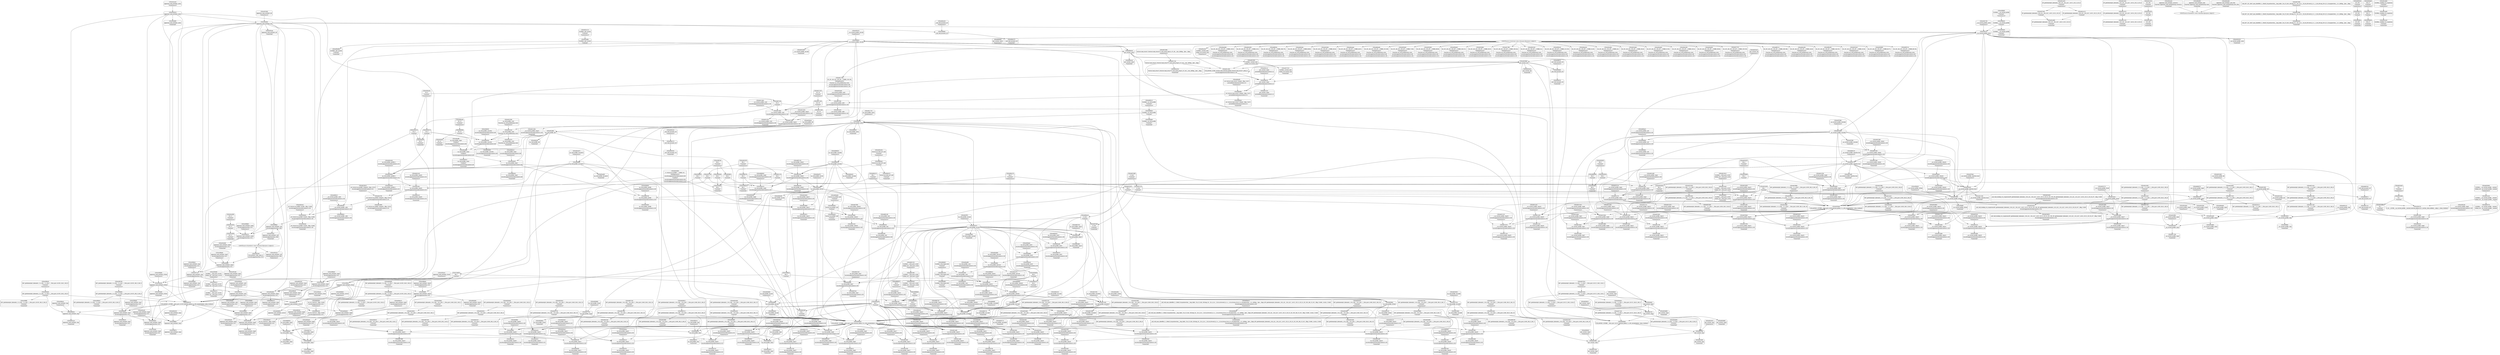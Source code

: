 digraph {
	CE0x460e060 [shape=record,shape=Mrecord,label="{CE0x460e060|apparmor_task_setrlimit:_tmp10|security/apparmor/lsm.c,615|*SummSink*}"]
	CE0x461a450 [shape=record,shape=Mrecord,label="{CE0x461a450|i8*_getelementptr_inbounds_(_36_x_i8_,_36_x_i8_*_.str12,_i32_0,_i32_0)|*Constant*|*SummSource*}"]
	CE0x461e110 [shape=record,shape=Mrecord,label="{CE0x461e110|GLOBAL:_get_current|*Constant*|*SummSource*}"]
	CE0x46260b0 [shape=record,shape=Mrecord,label="{CE0x46260b0|get_current:_bb}"]
	CE0x4665a60 [shape=record,shape=Mrecord,label="{CE0x4665a60|aa_cred_profile:_lnot2|security/apparmor/include/context.h,100}"]
	CE0x462b660 [shape=record,shape=Mrecord,label="{CE0x462b660|get_current:_tmp2|*SummSink*}"]
	CE0x4622d80 [shape=record,shape=Mrecord,label="{CE0x4622d80|i1_true|*Constant*|*SummSource*}"]
	CE0x462a3c0 [shape=record,shape=Mrecord,label="{CE0x462a3c0|GLOBAL:_current_task|Global_var:current_task|*SummSource*}"]
	CE0x4668410 [shape=record,shape=Mrecord,label="{CE0x4668410|aa_cred_profile:_tmp5|security/apparmor/include/context.h,99|*SummSource*}"]
	CE0x4659410 [shape=record,shape=Mrecord,label="{CE0x4659410|aa_cred_profile:_tmp4|*LoadInst*|security/apparmor/include/context.h,99|*SummSink*}"]
	CE0x465ab30 [shape=record,shape=Mrecord,label="{CE0x465ab30|aa_cred_profile:_tmp5|security/apparmor/include/context.h,99}"]
	CE0x4666e80 [shape=record,shape=Mrecord,label="{CE0x4666e80|aa_cred_profile:_tmp29|security/apparmor/include/context.h,100|*SummSource*}"]
	CE0x46687d0 [shape=record,shape=Mrecord,label="{CE0x46687d0|aa_cred_profile:_do.cond}"]
	CE0x45ec890 [shape=record,shape=Mrecord,label="{CE0x45ec890|i32_11|*Constant*|*SummSink*}"]
	CE0x461c0e0 [shape=record,shape=Mrecord,label="{CE0x461c0e0|i8*_getelementptr_inbounds_(_45_x_i8_,_45_x_i8_*_.str14,_i32_0,_i32_0)|*Constant*|*SummSource*}"]
	CE0x4665880 [shape=record,shape=Mrecord,label="{CE0x4665880|aa_cred_profile:_tmp13|*SummSink*}"]
	CE0x4666950 [shape=record,shape=Mrecord,label="{CE0x4666950|aa_cred_profile:_tmp2|*SummSource*}"]
	CE0x4668650 [shape=record,shape=Mrecord,label="{CE0x4668650|aa_cred_profile:_tmp6|security/apparmor/include/context.h,100|*SummSource*}"]
	CE0x4654c80 [shape=record,shape=Mrecord,label="{CE0x4654c80|aa_cred_profile:_tmp18|security/apparmor/include/context.h,100|*SummSink*}"]
	CE0x4667830 [shape=record,shape=Mrecord,label="{CE0x4667830|i64*_getelementptr_inbounds_(_16_x_i64_,_16_x_i64_*___llvm_gcov_ctr46,_i64_0,_i64_4)|*Constant*|*SummSink*}"]
	CE0x461ff70 [shape=record,shape=Mrecord,label="{CE0x461ff70|aa_cred_profile:_lor.end|*SummSource*}"]
	CE0x466eed0 [shape=record,shape=Mrecord,label="{CE0x466eed0|44:_i32,_48:_i16,_128:_i8*,_:_CMRE_152,160_|*MultipleSource*|Function::aa_cred_profile&Arg::cred::|security/apparmor/include/context.h,99|security/apparmor/include/context.h,138}"]
	CE0x4625390 [shape=record,shape=Mrecord,label="{CE0x4625390|__aa_current_profile:_bb}"]
	CE0x45f9b50 [shape=record,shape=Mrecord,label="{CE0x45f9b50|apparmor_task_setrlimit:_tmp3|security/apparmor/lsm.c,612|*SummSource*}"]
	"CONST[source:0(mediator),value:2(dynamic)][purpose:{subject}]"
	CE0x46211b0 [shape=record,shape=Mrecord,label="{CE0x46211b0|i64*_getelementptr_inbounds_(_11_x_i64_,_11_x_i64_*___llvm_gcov_ctr58,_i64_0,_i64_0)|*Constant*|*SummSink*}"]
	CE0x4640d20 [shape=record,shape=Mrecord,label="{CE0x4640d20|aa_cred_profile:_tmp26|security/apparmor/include/context.h,100|*SummSink*}"]
	CE0x463e5d0 [shape=record,shape=Mrecord,label="{CE0x463e5d0|i64*_getelementptr_inbounds_(_16_x_i64_,_16_x_i64_*___llvm_gcov_ctr46,_i64_0,_i64_12)|*Constant*|*SummSource*}"]
	CE0x45ec250 [shape=record,shape=Mrecord,label="{CE0x45ec250|i32_138|*Constant*|*SummSource*}"]
	CE0x45f5e60 [shape=record,shape=Mrecord,label="{CE0x45f5e60|i64*_getelementptr_inbounds_(_5_x_i64_,_5_x_i64_*___llvm_gcov_ctr105,_i64_0,_i64_0)|*Constant*}"]
	CE0x45f8780 [shape=record,shape=Mrecord,label="{CE0x45f8780|i64_3|*Constant*|*SummSource*}"]
	CE0x4613220 [shape=record,shape=Mrecord,label="{CE0x4613220|__aa_current_profile:_tmp5|security/apparmor/include/context.h,138|*SummSink*}"]
	CE0x464fad0 [shape=record,shape=Mrecord,label="{CE0x464fad0|_call_void_mcount()_#2}"]
	CE0x464aa30 [shape=record,shape=Mrecord,label="{CE0x464aa30|i64_1|*Constant*}"]
	CE0x4654c10 [shape=record,shape=Mrecord,label="{CE0x4654c10|aa_cred_profile:_tmp18|security/apparmor/include/context.h,100|*SummSource*}"]
	CE0x4626160 [shape=record,shape=Mrecord,label="{CE0x4626160|get_current:_bb|*SummSink*}"]
	CE0x460a120 [shape=record,shape=Mrecord,label="{CE0x460a120|i64_0|*Constant*|*SummSource*}"]
	CE0x4667040 [shape=record,shape=Mrecord,label="{CE0x4667040|aa_cred_profile:_tmp29|security/apparmor/include/context.h,100|*SummSink*}"]
	CE0x4616930 [shape=record,shape=Mrecord,label="{CE0x4616930|i64*_getelementptr_inbounds_(_16_x_i64_,_16_x_i64_*___llvm_gcov_ctr46,_i64_0,_i64_1)|*Constant*}"]
	CE0x461f480 [shape=record,shape=Mrecord,label="{CE0x461f480|__aa_current_profile:_tmp18|security/apparmor/include/context.h,138|*SummSink*}"]
	CE0x4639330 [shape=record,shape=Mrecord,label="{CE0x4639330|_call_void_mcount()_#2|*SummSink*}"]
	CE0x46598d0 [shape=record,shape=Mrecord,label="{CE0x46598d0|aa_cred_profile:_do.end|*SummSource*}"]
	CE0x4609670 [shape=record,shape=Mrecord,label="{CE0x4609670|_call_void_mcount()_#2}"]
	CE0x4618490 [shape=record,shape=Mrecord,label="{CE0x4618490|0:_%struct.aa_profile*,_:_CMRE_0,8_|*MultipleSource*|security/apparmor/include/context.h,99|*LoadInst*|security/apparmor/include/context.h,99|security/apparmor/include/context.h,100}"]
	CE0x4667c50 [shape=record,shape=Mrecord,label="{CE0x4667c50|aa_cred_profile:_tobool|security/apparmor/include/context.h,100|*SummSource*}"]
	CE0x4640630 [shape=record,shape=Mrecord,label="{CE0x4640630|aa_cred_profile:_tmp31|security/apparmor/include/context.h,100|*SummSource*}"]
	CE0x45fd9f0 [shape=record,shape=Mrecord,label="{CE0x45fd9f0|apparmor_task_setrlimit:_tmp10|security/apparmor/lsm.c,615}"]
	CE0x4627520 [shape=record,shape=Mrecord,label="{CE0x4627520|GLOBAL:_current_task|Global_var:current_task|*SummSink*}"]
	CE0x460f0a0 [shape=record,shape=Mrecord,label="{CE0x460f0a0|_ret_%struct.task_struct*_%tmp4,_!dbg_!15471|./arch/x86/include/asm/current.h,14|*SummSink*}"]
	CE0x4639ca0 [shape=record,shape=Mrecord,label="{CE0x4639ca0|aa_cred_profile:_lnot3|security/apparmor/include/context.h,100|*SummSink*}"]
	CE0x460d6e0 [shape=record,shape=Mrecord,label="{CE0x460d6e0|apparmor_task_setrlimit:_error.0|*SummSource*}"]
	CE0x46214c0 [shape=record,shape=Mrecord,label="{CE0x46214c0|i64*_getelementptr_inbounds_(_11_x_i64_,_11_x_i64_*___llvm_gcov_ctr58,_i64_0,_i64_0)|*Constant*|*SummSource*}"]
	CE0x4629a40 [shape=record,shape=Mrecord,label="{CE0x4629a40|44:_i32,_48:_i16,_128:_i8*,_:_CMRE_72,80_|*MultipleSource*|Function::aa_cred_profile&Arg::cred::|security/apparmor/include/context.h,99|security/apparmor/include/context.h,138}"]
	CE0x460a270 [shape=record,shape=Mrecord,label="{CE0x460a270|_call_void_mcount()_#2|*SummSink*}"]
	CE0x45fe3b0 [shape=record,shape=Mrecord,label="{CE0x45fe3b0|i64*_getelementptr_inbounds_(_11_x_i64_,_11_x_i64_*___llvm_gcov_ctr58,_i64_0,_i64_6)|*Constant*|*SummSink*}"]
	CE0x461f980 [shape=record,shape=Mrecord,label="{CE0x461f980|i64*_getelementptr_inbounds_(_11_x_i64_,_11_x_i64_*___llvm_gcov_ctr58,_i64_0,_i64_10)|*Constant*|*SummSource*}"]
	CE0x45fbbf0 [shape=record,shape=Mrecord,label="{CE0x45fbbf0|GLOBAL:___aa_current_profile|*Constant*|*SummSource*}"]
	CE0x4669ed0 [shape=record,shape=Mrecord,label="{CE0x4669ed0|i64_6|*Constant*|*SummSink*}"]
	CE0x46407f0 [shape=record,shape=Mrecord,label="{CE0x46407f0|aa_cred_profile:_tmp31|security/apparmor/include/context.h,100|*SummSink*}"]
	CE0x4629c80 [shape=record,shape=Mrecord,label="{CE0x4629c80|44:_i32,_48:_i16,_128:_i8*,_:_CMRE_80,88_|*MultipleSource*|Function::aa_cred_profile&Arg::cred::|security/apparmor/include/context.h,99|security/apparmor/include/context.h,138}"]
	CE0x4627750 [shape=record,shape=Mrecord,label="{CE0x4627750|aa_cred_profile:_if.end}"]
	CE0x45ecee0 [shape=record,shape=Mrecord,label="{CE0x45ecee0|apparmor_task_setrlimit:_entry|*SummSource*}"]
	CE0x4620670 [shape=record,shape=Mrecord,label="{CE0x4620670|aa_cred_profile:_tmp1|*SummSink*}"]
	CE0x46217a0 [shape=record,shape=Mrecord,label="{CE0x46217a0|%struct.task_struct*_(%struct.task_struct**)*_asm_movq_%gs:$_1:P_,$0_,_r,im,_dirflag_,_fpsr_,_flags_}"]
	CE0x463a8f0 [shape=record,shape=Mrecord,label="{CE0x463a8f0|aa_cred_profile:_conv|security/apparmor/include/context.h,100|*SummSource*}"]
	CE0x46090d0 [shape=record,shape=Mrecord,label="{CE0x46090d0|__aa_current_profile:_call|security/apparmor/include/context.h,138}"]
	CE0x462afb0 [shape=record,shape=Mrecord,label="{CE0x462afb0|aa_cred_profile:_bb}"]
	CE0x464a800 [shape=record,shape=Mrecord,label="{CE0x464a800|i64*_getelementptr_inbounds_(_2_x_i64_,_2_x_i64_*___llvm_gcov_ctr112,_i64_0,_i64_0)|*Constant*|*SummSink*}"]
	CE0x46564f0 [shape=record,shape=Mrecord,label="{CE0x46564f0|aa_cred_profile:_tmp21|security/apparmor/include/context.h,100}"]
	CE0x4619140 [shape=record,shape=Mrecord,label="{CE0x4619140|aa_cred_profile:_tobool1|security/apparmor/include/context.h,100|*SummSink*}"]
	CE0x4659be0 [shape=record,shape=Mrecord,label="{CE0x4659be0|aa_cred_profile:_if.end|*SummSink*}"]
	CE0x4665b20 [shape=record,shape=Mrecord,label="{CE0x4665b20|aa_cred_profile:_lnot2|security/apparmor/include/context.h,100|*SummSource*}"]
	CE0x45ffc80 [shape=record,shape=Mrecord,label="{CE0x45ffc80|apparmor_task_setrlimit:_if.end}"]
	CE0x46499c0 [shape=record,shape=Mrecord,label="{CE0x46499c0|aa_cred_profile:_tmp}"]
	CE0x4625960 [shape=record,shape=Mrecord,label="{CE0x4625960|aa_cred_profile:_do.end8|*SummSink*}"]
	CE0x45ec900 [shape=record,shape=Mrecord,label="{CE0x45ec900|i32_11|*Constant*|*SummSource*}"]
	CE0x4649710 [shape=record,shape=Mrecord,label="{CE0x4649710|i64*_getelementptr_inbounds_(_16_x_i64_,_16_x_i64_*___llvm_gcov_ctr46,_i64_0,_i64_0)|*Constant*}"]
	CE0x45fee20 [shape=record,shape=Mrecord,label="{CE0x45fee20|_ret_i32_%error.0,_!dbg_!15482|security/apparmor/lsm.c,615|*SummSink*}"]
	"CONST[source:0(mediator),value:2(dynamic)][purpose:{object}]"
	CE0x46689f0 [shape=record,shape=Mrecord,label="{CE0x46689f0|aa_cred_profile:_do.body6|*SummSource*}"]
	CE0x46236a0 [shape=record,shape=Mrecord,label="{CE0x46236a0|__aa_current_profile:_tmp15|security/apparmor/include/context.h,138}"]
	CE0x45fd030 [shape=record,shape=Mrecord,label="{CE0x45fd030|aa_cred_profile:_security|security/apparmor/include/context.h,99|*SummSource*}"]
	CE0x4637d10 [shape=record,shape=Mrecord,label="{CE0x4637d10|aa_cred_profile:_tmp10|security/apparmor/include/context.h,100|*SummSource*}"]
	CE0x45ec0c0 [shape=record,shape=Mrecord,label="{CE0x45ec0c0|i32_138|*Constant*}"]
	CE0x463e110 [shape=record,shape=Mrecord,label="{CE0x463e110|aa_cred_profile:_tmp25|security/apparmor/include/context.h,100|*SummSink*}"]
	CE0x4623fe0 [shape=record,shape=Mrecord,label="{CE0x4623fe0|__aa_current_profile:_tmp16|security/apparmor/include/context.h,138|*SummSink*}"]
	CE0x45f32a0 [shape=record,shape=Mrecord,label="{CE0x45f32a0|apparmor_task_setrlimit:_bb|*SummSink*}"]
	CE0x464af70 [shape=record,shape=Mrecord,label="{CE0x464af70|aa_cred_profile:_lor.rhs|*SummSource*}"]
	CE0x46180a0 [shape=record,shape=Mrecord,label="{CE0x46180a0|aa_cred_profile:_profile|security/apparmor/include/context.h,100|*SummSink*}"]
	CE0x4659800 [shape=record,shape=Mrecord,label="{CE0x4659800|aa_cred_profile:_do.end}"]
	CE0x466a960 [shape=record,shape=Mrecord,label="{CE0x466a960|aa_cred_profile:_tmp15|security/apparmor/include/context.h,100|*SummSink*}"]
	CE0x4615200 [shape=record,shape=Mrecord,label="{CE0x4615200|__aa_current_profile:_tmp11|security/apparmor/include/context.h,138}"]
	CE0x465ba00 [shape=record,shape=Mrecord,label="{CE0x465ba00|44:_i32,_48:_i16,_128:_i8*,_:_CMRE_104,112_|*MultipleSource*|Function::aa_cred_profile&Arg::cred::|security/apparmor/include/context.h,99|security/apparmor/include/context.h,138}"]
	CE0x46548e0 [shape=record,shape=Mrecord,label="{CE0x46548e0|aa_cred_profile:_tmp25|security/apparmor/include/context.h,100}"]
	CE0x461d2f0 [shape=record,shape=Mrecord,label="{CE0x461d2f0|aa_cred_profile:_tmp17|security/apparmor/include/context.h,100|*SummSink*}"]
	CE0x4625ad0 [shape=record,shape=Mrecord,label="{CE0x4625ad0|__aa_current_profile:_land.lhs.true|*SummSink*}"]
	CE0x4614850 [shape=record,shape=Mrecord,label="{CE0x4614850|__aa_current_profile:_tmp9|security/apparmor/include/context.h,138|*SummSink*}"]
	CE0x4609250 [shape=record,shape=Mrecord,label="{CE0x4609250|__aa_current_profile:_tmp3}"]
	CE0x4641370 [shape=record,shape=Mrecord,label="{CE0x4641370|aa_cred_profile:_tmp27|security/apparmor/include/context.h,100|*SummSource*}"]
	CE0x45f9e40 [shape=record,shape=Mrecord,label="{CE0x45f9e40|i64*_getelementptr_inbounds_(_5_x_i64_,_5_x_i64_*___llvm_gcov_ctr105,_i64_0,_i64_0)|*Constant*|*SummSource*}"]
	CE0x45f6790 [shape=record,shape=Mrecord,label="{CE0x45f6790|i64*_getelementptr_inbounds_(_5_x_i64_,_5_x_i64_*___llvm_gcov_ctr105,_i64_0,_i64_3)|*Constant*|*SummSource*}"]
	CE0x4618b90 [shape=record,shape=Mrecord,label="{CE0x4618b90|aa_cred_profile:_tmp12|security/apparmor/include/context.h,100}"]
	CE0x464f6a0 [shape=record,shape=Mrecord,label="{CE0x464f6a0|aa_cred_profile:_tmp3}"]
	CE0x4609480 [shape=record,shape=Mrecord,label="{CE0x4609480|__aa_current_profile:_tmp3|*SummSink*}"]
	CE0x4609c50 [shape=record,shape=Mrecord,label="{CE0x4609c50|aa_cred_profile:_do.body}"]
	CE0x46552d0 [shape=record,shape=Mrecord,label="{CE0x46552d0|aa_cred_profile:_tmp19|security/apparmor/include/context.h,100|*SummSource*}"]
	CE0x461edd0 [shape=record,shape=Mrecord,label="{CE0x461edd0|__aa_current_profile:_tmp17|security/apparmor/include/context.h,138|*SummSource*}"]
	CE0x45f8e10 [shape=record,shape=Mrecord,label="{CE0x45f8e10|apparmor_task_setrlimit:_tmp7|security/apparmor/lsm.c,613|*SummSink*}"]
	CE0x460fd70 [shape=record,shape=Mrecord,label="{CE0x460fd70|aa_cred_profile:_entry}"]
	CE0x461e5b0 [shape=record,shape=Mrecord,label="{CE0x461e5b0|i64*_getelementptr_inbounds_(_11_x_i64_,_11_x_i64_*___llvm_gcov_ctr58,_i64_0,_i64_9)|*Constant*|*SummSource*}"]
	CE0x4656e80 [shape=record,shape=Mrecord,label="{CE0x4656e80|_call_void_asm_sideeffect_1:_09ud2_0A.pushsection___bug_table,_22a_22_0A2:_09.long_1b_-_2b,_$_0:c_-_2b_0A_09.word_$_1:c_,_0_0A_09.org_2b+$_2:c_0A.popsection_,_i,i,i,_dirflag_,_fpsr_,_flags_(i8*_getelementptr_inbounds_(_36_x_i8_,_36_x_i8_*_.str12,_i32_0,_i32_0),_i32_100,_i64_12)_#2,_!dbg_!15490,_!srcloc_!15493|security/apparmor/include/context.h,100|*SummSink*}"]
	CE0x46428c0 [shape=record,shape=Mrecord,label="{CE0x46428c0|i64*_getelementptr_inbounds_(_16_x_i64_,_16_x_i64_*___llvm_gcov_ctr46,_i64_0,_i64_15)|*Constant*|*SummSource*}"]
	CE0x46158c0 [shape=record,shape=Mrecord,label="{CE0x46158c0|__aa_current_profile:_tmp12|security/apparmor/include/context.h,138|*SummSource*}"]
	CE0x4657980 [shape=record,shape=Mrecord,label="{CE0x4657980|void_(i8*,_i32,_i64)*_asm_sideeffect_1:_09ud2_0A.pushsection___bug_table,_22a_22_0A2:_09.long_1b_-_2b,_$_0:c_-_2b_0A_09.word_$_1:c_,_0_0A_09.org_2b+$_2:c_0A.popsection_,_i,i,i,_dirflag_,_fpsr_,_flags_}"]
	CE0x466a7a0 [shape=record,shape=Mrecord,label="{CE0x466a7a0|aa_cred_profile:_tmp15|security/apparmor/include/context.h,100|*SummSource*}"]
	CE0x45fb130 [shape=record,shape=Mrecord,label="{CE0x45fb130|COLLAPSED:_GCMRE___llvm_gcov_ctr105_internal_global_5_x_i64_zeroinitializer:_elem_0:default:}"]
	CE0x4604320 [shape=record,shape=Mrecord,label="{CE0x4604320|apparmor_task_setrlimit:_tmp1|*SummSource*}"]
	CE0x46215c0 [shape=record,shape=Mrecord,label="{CE0x46215c0|get_current:_tmp4|./arch/x86/include/asm/current.h,14|*SummSink*}"]
	CE0x4653880 [shape=record,shape=Mrecord,label="{CE0x4653880|aa_cred_profile:_tmp23|security/apparmor/include/context.h,100|*SummSink*}"]
	CE0x4616f00 [shape=record,shape=Mrecord,label="{CE0x4616f00|__aa_current_profile:_tmp1|*SummSource*}"]
	CE0x460f930 [shape=record,shape=Mrecord,label="{CE0x460f930|GLOBAL:_aa_cred_profile|*Constant*}"]
	CE0x461cfb0 [shape=record,shape=Mrecord,label="{CE0x461cfb0|aa_cred_profile:_tmp17|security/apparmor/include/context.h,100}"]
	CE0x463b540 [shape=record,shape=Mrecord,label="{CE0x463b540|GLOBAL:___llvm_gcov_ctr46|Global_var:__llvm_gcov_ctr46|*SummSink*}"]
	CE0x46673b0 [shape=record,shape=Mrecord,label="{CE0x46673b0|i64*_getelementptr_inbounds_(_16_x_i64_,_16_x_i64_*___llvm_gcov_ctr46,_i64_0,_i64_14)|*Constant*}"]
	CE0x4625460 [shape=record,shape=Mrecord,label="{CE0x4625460|__aa_current_profile:_bb|*SummSource*}"]
	CE0x45ffbb0 [shape=record,shape=Mrecord,label="{CE0x45ffbb0|apparmor_task_setrlimit:_call|security/apparmor/lsm.c,609}"]
	CE0x4644a40 [shape=record,shape=Mrecord,label="{CE0x4644a40|apparmor_task_setrlimit:_resource|Function::apparmor_task_setrlimit&Arg::resource::|*SummSink*}"]
	CE0x46232d0 [shape=record,shape=Mrecord,label="{CE0x46232d0|i64*_getelementptr_inbounds_(_11_x_i64_,_11_x_i64_*___llvm_gcov_ctr58,_i64_0,_i64_8)|*Constant*|*SummSource*}"]
	CE0x461fd90 [shape=record,shape=Mrecord,label="{CE0x461fd90|i64*_getelementptr_inbounds_(_16_x_i64_,_16_x_i64_*___llvm_gcov_ctr46,_i64_0,_i64_0)|*Constant*|*SummSink*}"]
	CE0x4621f50 [shape=record,shape=Mrecord,label="{CE0x4621f50|aa_cred_profile:_do.body5|*SummSource*}"]
	CE0x4668ef0 [shape=record,shape=Mrecord,label="{CE0x4668ef0|GLOBAL:_llvm.expect.i64|*Constant*|*SummSource*}"]
	CE0x45ed9f0 [shape=record,shape=Mrecord,label="{CE0x45ed9f0|apparmor_task_setrlimit:_entry|*SummSink*}"]
	CE0x46651d0 [shape=record,shape=Mrecord,label="{CE0x46651d0|aa_cred_profile:_lnot|security/apparmor/include/context.h,100|*SummSource*}"]
	CE0x461e740 [shape=record,shape=Mrecord,label="{CE0x461e740|i64*_getelementptr_inbounds_(_11_x_i64_,_11_x_i64_*___llvm_gcov_ctr58,_i64_0,_i64_9)|*Constant*|*SummSink*}"]
	CE0x4669680 [shape=record,shape=Mrecord,label="{CE0x4669680|aa_cred_profile:_tobool4|security/apparmor/include/context.h,100}"]
	CE0x4616650 [shape=record,shape=Mrecord,label="{CE0x4616650|__aa_current_profile:_tmp13|security/apparmor/include/context.h,138|*SummSource*}"]
	CE0x4628c10 [shape=record,shape=Mrecord,label="{CE0x4628c10|__aa_current_profile:_tobool1|security/apparmor/include/context.h,138|*SummSource*}"]
	CE0x4607060 [shape=record,shape=Mrecord,label="{CE0x4607060|__aa_current_profile:_tobool|security/apparmor/include/context.h,138|*SummSink*}"]
	CE0x466afd0 [shape=record,shape=Mrecord,label="{CE0x466afd0|apparmor_task_setrlimit:_task|Function::apparmor_task_setrlimit&Arg::task::|*SummSink*}"]
	CE0x4607500 [shape=record,shape=Mrecord,label="{CE0x4607500|__aa_current_profile:_tobool|security/apparmor/include/context.h,138}"]
	CE0x4607680 [shape=record,shape=Mrecord,label="{CE0x4607680|__aa_current_profile:_tobool|security/apparmor/include/context.h,138|*SummSource*}"]
	CE0x463b370 [shape=record,shape=Mrecord,label="{CE0x463b370|%struct.aa_task_cxt*_null|*Constant*|*SummSink*}"]
	CE0x463ffa0 [shape=record,shape=Mrecord,label="{CE0x463ffa0|aa_cred_profile:_tmp30|security/apparmor/include/context.h,100|*SummSource*}"]
	CE0x4656610 [shape=record,shape=Mrecord,label="{CE0x4656610|aa_cred_profile:_tmp21|security/apparmor/include/context.h,100|*SummSource*}"]
	CE0x4659480 [shape=record,shape=Mrecord,label="{CE0x4659480|aa_cred_profile:_security|security/apparmor/include/context.h,99|*SummSink*}"]
	CE0x461c530 [shape=record,shape=Mrecord,label="{CE0x461c530|__aa_current_profile:_tmp19|security/apparmor/include/context.h,138|*SummSink*}"]
	CE0x4623d20 [shape=record,shape=Mrecord,label="{CE0x4623d20|__aa_current_profile:_tmp16|security/apparmor/include/context.h,138}"]
	CE0x4593ea0 [shape=record,shape=Mrecord,label="{CE0x4593ea0|_ret_%struct.aa_profile*_%call4,_!dbg_!15494|security/apparmor/include/context.h,138|*SummSink*}"]
	CE0x4612b10 [shape=record,shape=Mrecord,label="{CE0x4612b10|i64_0|*Constant*}"]
	CE0x4616c10 [shape=record,shape=Mrecord,label="{CE0x4616c10|i64*_getelementptr_inbounds_(_11_x_i64_,_11_x_i64_*___llvm_gcov_ctr58,_i64_0,_i64_1)|*Constant*|*SummSink*}"]
	CE0x462abb0 [shape=record,shape=Mrecord,label="{CE0x462abb0|__aa_current_profile:_tmp2|*SummSink*}"]
	CE0x463d350 [shape=record,shape=Mrecord,label="{CE0x463d350|i64*_getelementptr_inbounds_(_16_x_i64_,_16_x_i64_*___llvm_gcov_ctr46,_i64_0,_i64_4)|*Constant*}"]
	CE0x4620c10 [shape=record,shape=Mrecord,label="{CE0x4620c10|__aa_current_profile:_tmp|*SummSource*}"]
	CE0x463b900 [shape=record,shape=Mrecord,label="{CE0x463b900|i64_0|*Constant*}"]
	CE0x45f88d0 [shape=record,shape=Mrecord,label="{CE0x45f88d0|apparmor_task_setrlimit:_mode|security/apparmor/lsm.c,612|*SummSource*}"]
	CE0x4641250 [shape=record,shape=Mrecord,label="{CE0x4641250|aa_cred_profile:_tmp27|security/apparmor/include/context.h,100}"]
	CE0x4645e40 [shape=record,shape=Mrecord,label="{CE0x4645e40|aa_cred_profile:_profile11|security/apparmor/include/context.h,101|*SummSink*}"]
	CE0x45eca70 [shape=record,shape=Mrecord,label="{CE0x45eca70|i32_0|*Constant*}"]
	CE0x4609e30 [shape=record,shape=Mrecord,label="{CE0x4609e30|aa_cred_profile:_do.body|*SummSink*}"]
	CE0x4627a70 [shape=record,shape=Mrecord,label="{CE0x4627a70|__aa_current_profile:_tmp20|security/apparmor/include/context.h,138|*SummSource*}"]
	CE0x4652f00 [shape=record,shape=Mrecord,label="{CE0x4652f00|aa_cred_profile:_tmp22|security/apparmor/include/context.h,100}"]
	CE0x46252b0 [shape=record,shape=Mrecord,label="{CE0x46252b0|__aa_current_profile:_do.end|*SummSink*}"]
	CE0x46177b0 [shape=record,shape=Mrecord,label="{CE0x46177b0|44:_i32,_48:_i16,_128:_i8*,_:_CMRE_128,136_|*MultipleSource*|Function::aa_cred_profile&Arg::cred::|security/apparmor/include/context.h,99|security/apparmor/include/context.h,138}"]
	CE0x46244e0 [shape=record,shape=Mrecord,label="{CE0x46244e0|i8_1|*Constant*|*SummSource*}"]
	CE0x46580e0 [shape=record,shape=Mrecord,label="{CE0x46580e0|i64*_getelementptr_inbounds_(_16_x_i64_,_16_x_i64_*___llvm_gcov_ctr46,_i64_0,_i64_9)|*Constant*|*SummSink*}"]
	CE0x4627970 [shape=record,shape=Mrecord,label="{CE0x4627970|__aa_current_profile:_tmp20|security/apparmor/include/context.h,138}"]
	CE0x4668bc0 [shape=record,shape=Mrecord,label="{CE0x4668bc0|aa_cred_profile:_expval|security/apparmor/include/context.h,100|*SummSource*}"]
	CE0x4625830 [shape=record,shape=Mrecord,label="{CE0x4625830|aa_cred_profile:_do.end8|*SummSource*}"]
	CE0x4610610 [shape=record,shape=Mrecord,label="{CE0x4610610|_ret_%struct.aa_profile*_%tmp34,_!dbg_!15510|security/apparmor/include/context.h,101|*SummSource*}"]
	CE0x460f410 [shape=record,shape=Mrecord,label="{CE0x460f410|__aa_current_profile:_call4|security/apparmor/include/context.h,138|*SummSource*}"]
	CE0x4653260 [shape=record,shape=Mrecord,label="{CE0x4653260|i64*_getelementptr_inbounds_(_16_x_i64_,_16_x_i64_*___llvm_gcov_ctr46,_i64_0,_i64_10)|*Constant*|*SummSink*}"]
	CE0x461ee40 [shape=record,shape=Mrecord,label="{CE0x461ee40|__aa_current_profile:_tmp17|security/apparmor/include/context.h,138|*SummSink*}"]
	CE0x46169a0 [shape=record,shape=Mrecord,label="{CE0x46169a0|i64*_getelementptr_inbounds_(_16_x_i64_,_16_x_i64_*___llvm_gcov_ctr46,_i64_0,_i64_1)|*Constant*|*SummSource*}"]
	CE0x4669120 [shape=record,shape=Mrecord,label="{CE0x4669120|aa_cred_profile:_expval|security/apparmor/include/context.h,100|*SummSink*}"]
	CE0x466a620 [shape=record,shape=Mrecord,label="{CE0x466a620|aa_cred_profile:_tmp15|security/apparmor/include/context.h,100}"]
	CE0x4613110 [shape=record,shape=Mrecord,label="{CE0x4613110|__aa_current_profile:_tmp5|security/apparmor/include/context.h,138|*SummSource*}"]
	CE0x4625f00 [shape=record,shape=Mrecord,label="{CE0x4625f00|get_current:_tmp1}"]
	CE0x466a100 [shape=record,shape=Mrecord,label="{CE0x466a100|aa_cred_profile:_tmp14|security/apparmor/include/context.h,100}"]
	CE0x461ed60 [shape=record,shape=Mrecord,label="{CE0x461ed60|__aa_current_profile:_tmp17|security/apparmor/include/context.h,138}"]
	CE0x4637850 [shape=record,shape=Mrecord,label="{CE0x4637850|i64*_getelementptr_inbounds_(_2_x_i64_,_2_x_i64_*___llvm_gcov_ctr112,_i64_0,_i64_1)|*Constant*}"]
	"CONST[source:2(external),value:2(dynamic)][purpose:{subject}]"
	CE0x45fbaa0 [shape=record,shape=Mrecord,label="{CE0x45fbaa0|apparmor_task_setrlimit:_cmp|security/apparmor/lsm.c,612|*SummSink*}"]
	CE0x463b470 [shape=record,shape=Mrecord,label="{CE0x463b470|aa_cred_profile:_tmp6|security/apparmor/include/context.h,100}"]
	CE0x4656cc0 [shape=record,shape=Mrecord,label="{CE0x4656cc0|_call_void_asm_sideeffect_1:_09ud2_0A.pushsection___bug_table,_22a_22_0A2:_09.long_1b_-_2b,_$_0:c_-_2b_0A_09.word_$_1:c_,_0_0A_09.org_2b+$_2:c_0A.popsection_,_i,i,i,_dirflag_,_fpsr_,_flags_(i8*_getelementptr_inbounds_(_36_x_i8_,_36_x_i8_*_.str12,_i32_0,_i32_0),_i32_100,_i64_12)_#2,_!dbg_!15490,_!srcloc_!15493|security/apparmor/include/context.h,100|*SummSource*}"]
	CE0x4624b60 [shape=record,shape=Mrecord,label="{CE0x4624b60|44:_i32,_48:_i16,_128:_i8*,_:_CMRE_28,32_|*MultipleSource*|Function::aa_cred_profile&Arg::cred::|security/apparmor/include/context.h,99|security/apparmor/include/context.h,138}"]
	CE0x45f79f0 [shape=record,shape=Mrecord,label="{CE0x45f79f0|__aa_current_profile:_do.body|*SummSink*}"]
	CE0x46118a0 [shape=record,shape=Mrecord,label="{CE0x46118a0|__aa_current_profile:_cred|security/apparmor/include/context.h,138|*SummSource*}"]
	CE0x464f580 [shape=record,shape=Mrecord,label="{CE0x464f580|i32_22|*Constant*}"]
	CE0x46179f0 [shape=record,shape=Mrecord,label="{CE0x46179f0|44:_i32,_48:_i16,_128:_i8*,_:_CMRE_136,144_|*MultipleSource*|Function::aa_cred_profile&Arg::cred::|security/apparmor/include/context.h,99|security/apparmor/include/context.h,138}"]
	CE0x45f8da0 [shape=record,shape=Mrecord,label="{CE0x45f8da0|apparmor_task_setrlimit:_tmp7|security/apparmor/lsm.c,613|*SummSource*}"]
	CE0x462b9d0 [shape=record,shape=Mrecord,label="{CE0x462b9d0|get_current:_tmp3|*SummSink*}"]
	CE0x461c4c0 [shape=record,shape=Mrecord,label="{CE0x461c4c0|__aa_current_profile:_tmp19|security/apparmor/include/context.h,138|*SummSource*}"]
	CE0x4629230 [shape=record,shape=Mrecord,label="{CE0x4629230|i64_4|*Constant*|*SummSource*}"]
	CE0x45fa1b0 [shape=record,shape=Mrecord,label="{CE0x45fa1b0|i32_0|*Constant*|*SummSource*}"]
	CE0x463ce90 [shape=record,shape=Mrecord,label="{CE0x463ce90|aa_cred_profile:_tmp9|security/apparmor/include/context.h,100|*SummSource*}"]
	CE0x463c5e0 [shape=record,shape=Mrecord,label="{CE0x463c5e0|44:_i32,_48:_i16,_128:_i8*,_:_CMRE_0,4_|*MultipleSource*|Function::aa_cred_profile&Arg::cred::|security/apparmor/include/context.h,99|security/apparmor/include/context.h,138}"]
	CE0x45fa290 [shape=record,shape=Mrecord,label="{CE0x45fa290|i32_0|*Constant*|*SummSink*}"]
	CE0x4658270 [shape=record,shape=Mrecord,label="{CE0x4658270|i32_100|*Constant*}"]
	CE0x466a090 [shape=record,shape=Mrecord,label="{CE0x466a090|i64_5|*Constant*}"]
	CE0x4628720 [shape=record,shape=Mrecord,label="{CE0x4628720|GLOBAL:___aa_current_profile.__warned|Global_var:__aa_current_profile.__warned|*SummSink*}"]
	CE0x45fbd30 [shape=record,shape=Mrecord,label="{CE0x45fbd30|__aa_current_profile:_if.then|*SummSource*}"]
	CE0x46165e0 [shape=record,shape=Mrecord,label="{CE0x46165e0|__aa_current_profile:_tmp13|security/apparmor/include/context.h,138}"]
	CE0x4655f80 [shape=record,shape=Mrecord,label="{CE0x4655f80|aa_cred_profile:_tmp20|security/apparmor/include/context.h,100|*SummSource*}"]
	CE0x460de70 [shape=record,shape=Mrecord,label="{CE0x460de70|apparmor_task_setrlimit:_tmp9|security/apparmor/lsm.c,615|*SummSource*}"]
	CE0x4619d20 [shape=record,shape=Mrecord,label="{CE0x4619d20|_call_void_lockdep_rcu_suspicious(i8*_getelementptr_inbounds_(_36_x_i8_,_36_x_i8_*_.str12,_i32_0,_i32_0),_i32_138,_i8*_getelementptr_inbounds_(_45_x_i8_,_45_x_i8_*_.str14,_i32_0,_i32_0))_#7,_!dbg_!15483|security/apparmor/include/context.h,138|*SummSink*}"]
	CE0x4654370 [shape=record,shape=Mrecord,label="{CE0x4654370|aa_cred_profile:_tmp24|security/apparmor/include/context.h,100|*SummSource*}"]
	CE0x4591810 [shape=record,shape=Mrecord,label="{CE0x4591810|__aa_current_profile:_entry|*SummSink*}"]
	CE0x4619890 [shape=record,shape=Mrecord,label="{CE0x4619890|i8_1|*Constant*|*SummSink*}"]
	CE0x46290d0 [shape=record,shape=Mrecord,label="{CE0x46290d0|i64_4|*Constant*}"]
	CE0x461f820 [shape=record,shape=Mrecord,label="{CE0x461f820|i64*_getelementptr_inbounds_(_11_x_i64_,_11_x_i64_*___llvm_gcov_ctr58,_i64_0,_i64_10)|*Constant*}"]
	CE0x4624380 [shape=record,shape=Mrecord,label="{CE0x4624380|i8_1|*Constant*}"]
	CE0x4665390 [shape=record,shape=Mrecord,label="{CE0x4665390|aa_cred_profile:_lnot|security/apparmor/include/context.h,100|*SummSink*}"]
	CE0x45f7980 [shape=record,shape=Mrecord,label="{CE0x45f7980|__aa_current_profile:_do.body|*SummSource*}"]
	CE0x4621e00 [shape=record,shape=Mrecord,label="{CE0x4621e00|aa_cred_profile:_do.body5}"]
	CE0x46014a0 [shape=record,shape=Mrecord,label="{CE0x46014a0|aa_cred_profile:_tmp8|security/apparmor/include/context.h,100|*SummSource*}"]
	CE0x462c460 [shape=record,shape=Mrecord,label="{CE0x462c460|__aa_current_profile:_tmp4|security/apparmor/include/context.h,138|*SummSource*}"]
	CE0x461a6d0 [shape=record,shape=Mrecord,label="{CE0x461a6d0|i8*_getelementptr_inbounds_(_36_x_i8_,_36_x_i8_*_.str12,_i32_0,_i32_0)|*Constant*|*SummSink*}"]
	CE0x45f8d30 [shape=record,shape=Mrecord,label="{CE0x45f8d30|apparmor_task_setrlimit:_tmp7|security/apparmor/lsm.c,613}"]
	CE0x45fe340 [shape=record,shape=Mrecord,label="{CE0x45fe340|__aa_current_profile:_tmp8|security/apparmor/include/context.h,138|*SummSink*}"]
	CE0x4642fe0 [shape=record,shape=Mrecord,label="{CE0x4642fe0|aa_cred_profile:_tmp34|security/apparmor/include/context.h,101}"]
	CE0x46599d0 [shape=record,shape=Mrecord,label="{CE0x46599d0|aa_cred_profile:_if.end|*SummSource*}"]
	CE0x4642740 [shape=record,shape=Mrecord,label="{CE0x4642740|i64*_getelementptr_inbounds_(_16_x_i64_,_16_x_i64_*___llvm_gcov_ctr46,_i64_0,_i64_15)|*Constant*}"]
	CE0x45fbf20 [shape=record,shape=Mrecord,label="{CE0x45fbf20|__aa_current_profile:_do.end}"]
	CE0x466a2a0 [shape=record,shape=Mrecord,label="{CE0x466a2a0|aa_cred_profile:_tmp14|security/apparmor/include/context.h,100|*SummSink*}"]
	CE0x460e570 [shape=record,shape=Mrecord,label="{CE0x460e570|apparmor_task_setrlimit:_tmp4|security/apparmor/lsm.c,612|*SummSink*}"]
	CE0x45f56d0 [shape=record,shape=Mrecord,label="{CE0x45f56d0|GLOBAL:___llvm_gcov_ctr105|Global_var:__llvm_gcov_ctr105|*SummSource*}"]
	CE0x462ad70 [shape=record,shape=Mrecord,label="{CE0x462ad70|aa_cred_profile:_do.end10|*SummSource*}"]
	CE0x4615360 [shape=record,shape=Mrecord,label="{CE0x4615360|__aa_current_profile:_tmp11|security/apparmor/include/context.h,138|*SummSource*}"]
	CE0x45fe220 [shape=record,shape=Mrecord,label="{CE0x45fe220|0:_i8,_:_GCMR___aa_current_profile.__warned_internal_global_i8_0,_section_.data.unlikely_,_align_1:_elem_0:default:}"]
	CE0x465bc40 [shape=record,shape=Mrecord,label="{CE0x465bc40|44:_i32,_48:_i16,_128:_i8*,_:_CMRE_112,120_|*MultipleSource*|Function::aa_cred_profile&Arg::cred::|security/apparmor/include/context.h,99|security/apparmor/include/context.h,138}"]
	CE0x461cd60 [shape=record,shape=Mrecord,label="{CE0x461cd60|aa_cred_profile:_tmp16|security/apparmor/include/context.h,100|*SummSink*}"]
	CE0x45f86c0 [shape=record,shape=Mrecord,label="{CE0x45f86c0|i64_3|*Constant*}"]
	CE0x462ae80 [shape=record,shape=Mrecord,label="{CE0x462ae80|aa_cred_profile:_do.end10|*SummSink*}"]
	CE0x4618d30 [shape=record,shape=Mrecord,label="{CE0x4618d30|aa_cred_profile:_tmp12|security/apparmor/include/context.h,100|*SummSource*}"]
	CE0x4640510 [shape=record,shape=Mrecord,label="{CE0x4640510|aa_cred_profile:_tmp31|security/apparmor/include/context.h,100}"]
	CE0x4669bb0 [shape=record,shape=Mrecord,label="{CE0x4669bb0|i64_6|*Constant*}"]
	CE0x463a270 [shape=record,shape=Mrecord,label="{CE0x463a270|aa_cred_profile:_lnot.ext|security/apparmor/include/context.h,100|*SummSink*}"]
	CE0x4629f00 [shape=record,shape=Mrecord,label="{CE0x4629f00|i64_5|*Constant*|*SummSink*}"]
	CE0x45fa220 [shape=record,shape=Mrecord,label="{CE0x45fa220|apparmor_task_setrlimit:_mode|security/apparmor/lsm.c,612}"]
	CE0x4601620 [shape=record,shape=Mrecord,label="{CE0x4601620|aa_cred_profile:_tmp8|security/apparmor/include/context.h,100|*SummSink*}"]
	CE0x45fbdf0 [shape=record,shape=Mrecord,label="{CE0x45fbdf0|__aa_current_profile:_if.then|*SummSink*}"]
	CE0x4621650 [shape=record,shape=Mrecord,label="{CE0x4621650|GLOBAL:_current_task|Global_var:current_task}"]
	CE0x45fc600 [shape=record,shape=Mrecord,label="{CE0x45fc600|apparmor_task_setrlimit:_tmp8|security/apparmor/lsm.c,613|*SummSink*}"]
	CE0x4620080 [shape=record,shape=Mrecord,label="{CE0x4620080|aa_cred_profile:_lor.end|*SummSink*}"]
	CE0x4638180 [shape=record,shape=Mrecord,label="{CE0x4638180|aa_cred_profile:_tmp11|security/apparmor/include/context.h,100}"]
	CE0x462c2a0 [shape=record,shape=Mrecord,label="{CE0x462c2a0|__aa_current_profile:_tmp4|security/apparmor/include/context.h,138}"]
	CE0x4654300 [shape=record,shape=Mrecord,label="{CE0x4654300|aa_cred_profile:_tmp24|security/apparmor/include/context.h,100}"]
	CE0x4644e30 [shape=record,shape=Mrecord,label="{CE0x4644e30|aa_cred_profile:_tmp32|security/apparmor/include/context.h,101}"]
	CE0x463ba80 [shape=record,shape=Mrecord,label="{CE0x463ba80|aa_cred_profile:_tmp7|security/apparmor/include/context.h,100}"]
	CE0x462aad0 [shape=record,shape=Mrecord,label="{CE0x462aad0|__aa_current_profile:_tmp2}"]
	CE0x4637f90 [shape=record,shape=Mrecord,label="{CE0x4637f90|aa_cred_profile:_tobool1|security/apparmor/include/context.h,100|*SummSource*}"]
	CE0x462bfc0 [shape=record,shape=Mrecord,label="{CE0x462bfc0|i64_3|*Constant*}"]
	CE0x45f5340 [shape=record,shape=Mrecord,label="{CE0x45f5340|COLLAPSED:_CRE:_elem_0::|security/apparmor/lsm.c,612}"]
	CE0x4601ad0 [shape=record,shape=Mrecord,label="{CE0x4601ad0|get_current:_tmp}"]
	CE0x461d130 [shape=record,shape=Mrecord,label="{CE0x461d130|aa_cred_profile:_tmp17|security/apparmor/include/context.h,100|*SummSource*}"]
	CE0x4665050 [shape=record,shape=Mrecord,label="{CE0x4665050|aa_cred_profile:_lnot|security/apparmor/include/context.h,100}"]
	CE0x45f9060 [shape=record,shape=Mrecord,label="{CE0x45f9060|_call_void_mcount()_#2}"]
	CE0x45f9890 [shape=record,shape=Mrecord,label="{CE0x45f9890|apparmor_task_setrlimit:_tmp5|security/apparmor/lsm.c,612}"]
	CE0x45fa390 [shape=record,shape=Mrecord,label="{CE0x45fa390|apparmor_task_setrlimit:_mode|security/apparmor/lsm.c,612|*SummSink*}"]
	CE0x4639170 [shape=record,shape=Mrecord,label="{CE0x4639170|_call_void_mcount()_#2}"]
	CE0x45f94e0 [shape=record,shape=Mrecord,label="{CE0x45f94e0|apparmor_task_setrlimit:_call1|security/apparmor/lsm.c,613|*SummSink*}"]
	CE0x461fe70 [shape=record,shape=Mrecord,label="{CE0x461fe70|aa_cred_profile:_lor.end}"]
	CE0x45f9820 [shape=record,shape=Mrecord,label="{CE0x45f9820|i64*_getelementptr_inbounds_(_5_x_i64_,_5_x_i64_*___llvm_gcov_ctr105,_i64_0,_i64_3)|*Constant*|*SummSink*}"]
	CE0x464a450 [shape=record,shape=Mrecord,label="{CE0x464a450|44:_i32,_48:_i16,_128:_i8*,_:_CMRE_24,28_|*MultipleSource*|Function::aa_cred_profile&Arg::cred::|security/apparmor/include/context.h,99|security/apparmor/include/context.h,138}"]
	CE0x46423a0 [shape=record,shape=Mrecord,label="{CE0x46423a0|i64*_getelementptr_inbounds_(_16_x_i64_,_16_x_i64_*___llvm_gcov_ctr46,_i64_0,_i64_14)|*Constant*|*SummSink*}"]
	CE0x463a610 [shape=record,shape=Mrecord,label="{CE0x463a610|aa_cred_profile:_conv|security/apparmor/include/context.h,100|*SummSink*}"]
	CE0x45f5870 [shape=record,shape=Mrecord,label="{CE0x45f5870|GLOBAL:___llvm_gcov_ctr105|Global_var:__llvm_gcov_ctr105|*SummSink*}"]
	CE0x45fd4a0 [shape=record,shape=Mrecord,label="{CE0x45fd4a0|aa_cred_profile:_tmp1|*SummSource*}"]
	CE0x46218d0 [shape=record,shape=Mrecord,label="{CE0x46218d0|%struct.task_struct*_(%struct.task_struct**)*_asm_movq_%gs:$_1:P_,$0_,_r,im,_dirflag_,_fpsr_,_flags_|*SummSource*}"]
	CE0x4622400 [shape=record,shape=Mrecord,label="{CE0x4622400|i64*_getelementptr_inbounds_(_11_x_i64_,_11_x_i64_*___llvm_gcov_ctr58,_i64_0,_i64_8)|*Constant*|*SummSink*}"]
	CE0x464a9c0 [shape=record,shape=Mrecord,label="{CE0x464a9c0|i64*_getelementptr_inbounds_(_2_x_i64_,_2_x_i64_*___llvm_gcov_ctr112,_i64_0,_i64_1)|*Constant*|*SummSink*}"]
	CE0x4614d30 [shape=record,shape=Mrecord,label="{CE0x4614d30|__aa_current_profile:_tmp10|security/apparmor/include/context.h,138|*SummSource*}"]
	CE0x46293b0 [shape=record,shape=Mrecord,label="{CE0x46293b0|i64_4|*Constant*|*SummSink*}"]
	CE0x4659270 [shape=record,shape=Mrecord,label="{CE0x4659270|i32_0|*Constant*}"]
	CE0x45f7620 [shape=record,shape=Mrecord,label="{CE0x45f7620|apparmor_task_setrlimit:_call|security/apparmor/lsm.c,609|*SummSink*}"]
	CE0x45f64f0 [shape=record,shape=Mrecord,label="{CE0x45f64f0|apparmor_task_setrlimit:_tmp2|security/apparmor/lsm.c,612}"]
	CE0x4616c80 [shape=record,shape=Mrecord,label="{CE0x4616c80|i64_1|*Constant*}"]
	CE0x4618f70 [shape=record,shape=Mrecord,label="{CE0x4618f70|aa_cred_profile:_tmp12|security/apparmor/include/context.h,100|*SummSink*}"]
	CE0x4669d10 [shape=record,shape=Mrecord,label="{CE0x4669d10|i64_6|*Constant*|*SummSource*}"]
	CE0x4658a10 [shape=record,shape=Mrecord,label="{CE0x4658a10|i64_12|*Constant*}"]
	CE0x460d850 [shape=record,shape=Mrecord,label="{CE0x460d850|apparmor_task_setrlimit:_error.0|*SummSink*}"]
	CE0x4616cf0 [shape=record,shape=Mrecord,label="{CE0x4616cf0|__aa_current_profile:_tmp1}"]
	CE0x45f9a30 [shape=record,shape=Mrecord,label="{CE0x45f9a30|i64_2|*Constant*|*SummSink*}"]
	CE0x4629550 [shape=record,shape=Mrecord,label="{CE0x4629550|i64_5|*Constant*}"]
	CE0x4617160 [shape=record,shape=Mrecord,label="{CE0x4617160|__aa_current_profile:_tmp1|*SummSink*}"]
	CE0x46166c0 [shape=record,shape=Mrecord,label="{CE0x46166c0|__aa_current_profile:_tmp13|security/apparmor/include/context.h,138|*SummSink*}"]
	CE0x4659ea0 [shape=record,shape=Mrecord,label="{CE0x4659ea0|aa_cred_profile:_do.end|*SummSink*}"]
	CE0x45fcfa0 [shape=record,shape=Mrecord,label="{CE0x45fcfa0|i32_22|*Constant*|*SummSink*}"]
	CE0x4611720 [shape=record,shape=Mrecord,label="{CE0x4611720|aa_cred_profile:_entry|*SummSource*}"]
	CE0x461abd0 [shape=record,shape=Mrecord,label="{CE0x461abd0|GLOBAL:_lockdep_rcu_suspicious|*Constant*|*SummSource*}"]
	CE0x45f9bc0 [shape=record,shape=Mrecord,label="{CE0x45f9bc0|i64_0|*Constant*}"]
	CE0x46387d0 [shape=record,shape=Mrecord,label="{CE0x46387d0|aa_cred_profile:_profile|security/apparmor/include/context.h,100}"]
	CE0x4639ae0 [shape=record,shape=Mrecord,label="{CE0x4639ae0|aa_cred_profile:_lnot3|security/apparmor/include/context.h,100|*SummSource*}"]
	CE0x463c6b0 [shape=record,shape=Mrecord,label="{CE0x463c6b0|44:_i32,_48:_i16,_128:_i8*,_:_CMRE_4,8_|*MultipleSource*|Function::aa_cred_profile&Arg::cred::|security/apparmor/include/context.h,99|security/apparmor/include/context.h,138}"]
	CE0x45f52d0 [shape=record,shape=Mrecord,label="{CE0x45f52d0|apparmor_task_setrlimit:_tmp2|security/apparmor/lsm.c,612|*SummSink*}"]
	CE0x463b190 [shape=record,shape=Mrecord,label="{CE0x463b190|%struct.aa_task_cxt*_null|*Constant*|*SummSource*}"]
	CE0x461dc00 [shape=record,shape=Mrecord,label="{CE0x461dc00|__aa_current_profile:_call3|security/apparmor/include/context.h,138|*SummSink*}"]
	CE0x4669190 [shape=record,shape=Mrecord,label="{CE0x4669190|i64*_getelementptr_inbounds_(_16_x_i64_,_16_x_i64_*___llvm_gcov_ctr46,_i64_0,_i64_7)|*Constant*|*SummSink*}"]
	CE0x45fbb30 [shape=record,shape=Mrecord,label="{CE0x45fbb30|GLOBAL:___aa_current_profile|*Constant*}"]
	CE0x464b2d0 [shape=record,shape=Mrecord,label="{CE0x464b2d0|aa_cred_profile:_lor.rhs|*SummSink*}"]
	CE0x461d660 [shape=record,shape=Mrecord,label="{CE0x461d660|i64*_getelementptr_inbounds_(_16_x_i64_,_16_x_i64_*___llvm_gcov_ctr46,_i64_0,_i64_7)|*Constant*}"]
	CE0x4655f10 [shape=record,shape=Mrecord,label="{CE0x4655f10|aa_cred_profile:_tmp20|security/apparmor/include/context.h,100}"]
	CE0x4628d40 [shape=record,shape=Mrecord,label="{CE0x4628d40|__aa_current_profile:_tobool1|security/apparmor/include/context.h,138|*SummSink*}"]
	CE0x4614bd0 [shape=record,shape=Mrecord,label="{CE0x4614bd0|__aa_current_profile:_tmp10|security/apparmor/include/context.h,138}"]
	CE0x4669050 [shape=record,shape=Mrecord,label="{CE0x4669050|aa_cred_profile:_expval|security/apparmor/include/context.h,100}"]
	CE0x4655490 [shape=record,shape=Mrecord,label="{CE0x4655490|aa_cred_profile:_tmp19|security/apparmor/include/context.h,100|*SummSink*}"]
	CE0x4625620 [shape=record,shape=Mrecord,label="{CE0x4625620|__aa_current_profile:_if.end}"]
	CE0x46041a0 [shape=record,shape=Mrecord,label="{CE0x46041a0|apparmor_task_setrlimit:_tmp|*SummSink*}"]
	CE0x4622700 [shape=record,shape=Mrecord,label="{CE0x4622700|__aa_current_profile:_tmp14|security/apparmor/include/context.h,138|*SummSource*}"]
	CE0x4609ac0 [shape=record,shape=Mrecord,label="{CE0x4609ac0|__aa_current_profile:_call|security/apparmor/include/context.h,138|*SummSource*}"]
	CE0x461c450 [shape=record,shape=Mrecord,label="{CE0x461c450|__aa_current_profile:_tmp19|security/apparmor/include/context.h,138}"]
	CE0x4658b30 [shape=record,shape=Mrecord,label="{CE0x4658b30|i64_12|*Constant*|*SummSink*}"]
	CE0x460f650 [shape=record,shape=Mrecord,label="{CE0x460f650|__aa_current_profile:_call4|security/apparmor/include/context.h,138|*SummSink*}"]
	CE0x46116b0 [shape=record,shape=Mrecord,label="{CE0x46116b0|__aa_current_profile:_cred|security/apparmor/include/context.h,138}"]
	CE0x46592e0 [shape=record,shape=Mrecord,label="{CE0x46592e0|aa_cred_profile:_security|security/apparmor/include/context.h,99}"]
	CE0x462b910 [shape=record,shape=Mrecord,label="{CE0x462b910|get_current:_tmp3|*SummSource*}"]
	CE0x46213d0 [shape=record,shape=Mrecord,label="{CE0x46213d0|i64*_getelementptr_inbounds_(_11_x_i64_,_11_x_i64_*___llvm_gcov_ctr58,_i64_0,_i64_0)|*Constant*}"]
	CE0x4610960 [shape=record,shape=Mrecord,label="{CE0x4610960|_ret_%struct.aa_profile*_%tmp34,_!dbg_!15510|security/apparmor/include/context.h,101|*SummSink*}"]
	CE0x460de00 [shape=record,shape=Mrecord,label="{CE0x460de00|apparmor_task_setrlimit:_tmp9|security/apparmor/lsm.c,615}"]
	CE0x4620b30 [shape=record,shape=Mrecord,label="{CE0x4620b30|__aa_current_profile:_tmp}"]
	CE0x46382a0 [shape=record,shape=Mrecord,label="{CE0x46382a0|aa_cred_profile:_tmp11|security/apparmor/include/context.h,100|*SummSource*}"]
	CE0x4622c20 [shape=record,shape=Mrecord,label="{CE0x4622c20|i1_true|*Constant*}"]
	CE0x4644ea0 [shape=record,shape=Mrecord,label="{CE0x4644ea0|aa_cred_profile:_tmp32|security/apparmor/include/context.h,101|*SummSource*}"]
	CE0x464f860 [shape=record,shape=Mrecord,label="{CE0x464f860|aa_cred_profile:_tmp3|*SummSink*}"]
	CE0x45ff680 [shape=record,shape=Mrecord,label="{CE0x45ff680|apparmor_task_setrlimit:_tmp1}"]
	CE0x45f3b30 [shape=record,shape=Mrecord,label="{CE0x45f3b30|GLOBAL:___aa_current_profile|*Constant*|*SummSink*}"]
	CE0x46261d0 [shape=record,shape=Mrecord,label="{CE0x46261d0|get_current:_bb|*SummSource*}"]
	CE0x4624e60 [shape=record,shape=Mrecord,label="{CE0x4624e60|44:_i32,_48:_i16,_128:_i8*,_:_CMRE_36,40_|*MultipleSource*|Function::aa_cred_profile&Arg::cred::|security/apparmor/include/context.h,99|security/apparmor/include/context.h,138}"]
	CE0x4615760 [shape=record,shape=Mrecord,label="{CE0x4615760|__aa_current_profile:_tmp12|security/apparmor/include/context.h,138}"]
	CE0x46543e0 [shape=record,shape=Mrecord,label="{CE0x46543e0|aa_cred_profile:_tmp24|security/apparmor/include/context.h,100|*SummSink*}"]
	CE0x460fa90 [shape=record,shape=Mrecord,label="{CE0x460fa90|GLOBAL:_aa_cred_profile|*Constant*|*SummSink*}"]
	CE0x4637d80 [shape=record,shape=Mrecord,label="{CE0x4637d80|aa_cred_profile:_tmp10|security/apparmor/include/context.h,100|*SummSink*}"]
	CE0x4658a80 [shape=record,shape=Mrecord,label="{CE0x4658a80|i64_12|*Constant*|*SummSource*}"]
	CE0x4622f40 [shape=record,shape=Mrecord,label="{CE0x4622f40|i1_true|*Constant*|*SummSink*}"]
	CE0x4614ef0 [shape=record,shape=Mrecord,label="{CE0x4614ef0|__aa_current_profile:_tmp10|security/apparmor/include/context.h,138|*SummSink*}"]
	CE0x4667be0 [shape=record,shape=Mrecord,label="{CE0x4667be0|aa_cred_profile:_tobool|security/apparmor/include/context.h,100}"]
	CE0x4620ba0 [shape=record,shape=Mrecord,label="{CE0x4620ba0|COLLAPSED:_GCMRE___llvm_gcov_ctr58_internal_global_11_x_i64_zeroinitializer:_elem_0:default:}"]
	CE0x45fb0c0 [shape=record,shape=Mrecord,label="{CE0x45fb0c0|apparmor_task_setrlimit:_tmp|*SummSource*}"]
	CE0x465a6e0 [shape=record,shape=Mrecord,label="{CE0x465a6e0|44:_i32,_48:_i16,_128:_i8*,_:_CMRE_52,56_|*MultipleSource*|Function::aa_cred_profile&Arg::cred::|security/apparmor/include/context.h,99|security/apparmor/include/context.h,138}"]
	CE0x45f91b0 [shape=record,shape=Mrecord,label="{CE0x45f91b0|i64*_getelementptr_inbounds_(_5_x_i64_,_5_x_i64_*___llvm_gcov_ctr105,_i64_0,_i64_4)|*Constant*|*SummSink*}"]
	CE0x4623e20 [shape=record,shape=Mrecord,label="{CE0x4623e20|__aa_current_profile:_tmp16|security/apparmor/include/context.h,138|*SummSource*}"]
	CE0x4628560 [shape=record,shape=Mrecord,label="{CE0x4628560|GLOBAL:___aa_current_profile.__warned|Global_var:__aa_current_profile.__warned|*SummSource*}"]
	CE0x4657640 [shape=record,shape=Mrecord,label="{CE0x4657640|i8*_getelementptr_inbounds_(_36_x_i8_,_36_x_i8_*_.str12,_i32_0,_i32_0)|*Constant*}"]
	CE0x461e540 [shape=record,shape=Mrecord,label="{CE0x461e540|i64*_getelementptr_inbounds_(_11_x_i64_,_11_x_i64_*___llvm_gcov_ctr58,_i64_0,_i64_9)|*Constant*}"]
	CE0x464a2d0 [shape=record,shape=Mrecord,label="{CE0x464a2d0|44:_i32,_48:_i16,_128:_i8*,_:_CMRE_20,24_|*MultipleSource*|Function::aa_cred_profile&Arg::cred::|security/apparmor/include/context.h,99|security/apparmor/include/context.h,138}"]
	CE0x4645c80 [shape=record,shape=Mrecord,label="{CE0x4645c80|aa_cred_profile:_profile11|security/apparmor/include/context.h,101|*SummSource*}"]
	CE0x4655980 [shape=record,shape=Mrecord,label="{CE0x4655980|i64*_getelementptr_inbounds_(_16_x_i64_,_16_x_i64_*___llvm_gcov_ctr46,_i64_0,_i64_8)|*Constant*|*SummSource*}"]
	CE0x4645220 [shape=record,shape=Mrecord,label="{CE0x4645220|aa_cred_profile:_tmp33|security/apparmor/include/context.h,101|*SummSink*}"]
	CE0x4664ec0 [shape=record,shape=Mrecord,label="{CE0x4664ec0|i1_true|*Constant*}"]
	CE0x4612e30 [shape=record,shape=Mrecord,label="{CE0x4612e30|GLOBAL:___llvm_gcov_ctr58|Global_var:__llvm_gcov_ctr58}"]
	CE0x46154e0 [shape=record,shape=Mrecord,label="{CE0x46154e0|__aa_current_profile:_tmp11|security/apparmor/include/context.h,138|*SummSink*}"]
	CE0x4623780 [shape=record,shape=Mrecord,label="{CE0x4623780|__aa_current_profile:_tmp15|security/apparmor/include/context.h,138|*SummSink*}"]
	CE0x4491050 [shape=record,shape=Mrecord,label="{CE0x4491050|i64_2|*Constant*|*SummSource*}"]
	CE0x461efb0 [shape=record,shape=Mrecord,label="{CE0x461efb0|i64*_getelementptr_inbounds_(_11_x_i64_,_11_x_i64_*___llvm_gcov_ctr58,_i64_0,_i64_10)|*Constant*|*SummSink*}"]
	CE0x46536c0 [shape=record,shape=Mrecord,label="{CE0x46536c0|aa_cred_profile:_tmp23|security/apparmor/include/context.h,100|*SummSource*}"]
	CE0x4649be0 [shape=record,shape=Mrecord,label="{CE0x4649be0|get_current:_tmp2|*SummSource*}"]
	CE0x465a920 [shape=record,shape=Mrecord,label="{CE0x465a920|44:_i32,_48:_i16,_128:_i8*,_:_CMRE_56,64_|*MultipleSource*|Function::aa_cred_profile&Arg::cred::|security/apparmor/include/context.h,99|security/apparmor/include/context.h,138}"]
	CE0x4593dc0 [shape=record,shape=Mrecord,label="{CE0x4593dc0|_ret_%struct.aa_profile*_%call4,_!dbg_!15494|security/apparmor/include/context.h,138}"]
	CE0x4641030 [shape=record,shape=Mrecord,label="{CE0x4641030|i64*_getelementptr_inbounds_(_16_x_i64_,_16_x_i64_*___llvm_gcov_ctr46,_i64_0,_i64_13)|*Constant*|*SummSink*}"]
	CE0x45f38b0 [shape=record,shape=Mrecord,label="{CE0x45f38b0|i64_3|*Constant*|*SummSink*}"]
	CE0x464fc30 [shape=record,shape=Mrecord,label="{CE0x464fc30|_call_void_mcount()_#2|*SummSink*}"]
	CE0x464f710 [shape=record,shape=Mrecord,label="{CE0x464f710|aa_cred_profile:_tmp3|*SummSource*}"]
	CE0x462bc20 [shape=record,shape=Mrecord,label="{CE0x462bc20|i64*_getelementptr_inbounds_(_2_x_i64_,_2_x_i64_*___llvm_gcov_ctr112,_i64_0,_i64_0)|*Constant*|*SummSource*}"]
	CE0x46130a0 [shape=record,shape=Mrecord,label="{CE0x46130a0|__aa_current_profile:_tmp6|security/apparmor/include/context.h,138}"]
	CE0x4623260 [shape=record,shape=Mrecord,label="{CE0x4623260|i64*_getelementptr_inbounds_(_11_x_i64_,_11_x_i64_*___llvm_gcov_ctr58,_i64_0,_i64_8)|*Constant*}"]
	CE0x465b1b0 [shape=record,shape=Mrecord,label="{CE0x465b1b0|aa_cred_profile:_tobool|security/apparmor/include/context.h,100|*SummSink*}"]
	CE0x461a110 [shape=record,shape=Mrecord,label="{CE0x461a110|i8*_getelementptr_inbounds_(_36_x_i8_,_36_x_i8_*_.str12,_i32_0,_i32_0)|*Constant*}"]
	CE0x4625b40 [shape=record,shape=Mrecord,label="{CE0x4625b40|__aa_current_profile:_do.body}"]
	CE0x4639960 [shape=record,shape=Mrecord,label="{CE0x4639960|aa_cred_profile:_lnot3|security/apparmor/include/context.h,100}"]
	CE0x460d190 [shape=record,shape=Mrecord,label="{CE0x460d190|_ret_i32_%error.0,_!dbg_!15482|security/apparmor/lsm.c,615}"]
	CE0x4622600 [shape=record,shape=Mrecord,label="{CE0x4622600|__aa_current_profile:_tmp14|security/apparmor/include/context.h,138}"]
	CE0x45f9ff0 [shape=record,shape=Mrecord,label="{CE0x45f9ff0|i64*_getelementptr_inbounds_(_5_x_i64_,_5_x_i64_*___llvm_gcov_ctr105,_i64_0,_i64_0)|*Constant*|*SummSink*}"]
	CE0x460dee0 [shape=record,shape=Mrecord,label="{CE0x460dee0|apparmor_task_setrlimit:_tmp9|security/apparmor/lsm.c,615|*SummSink*}"]
	CE0x46190d0 [shape=record,shape=Mrecord,label="{CE0x46190d0|aa_cred_profile:_tobool1|security/apparmor/include/context.h,100}"]
	CE0x45ec820 [shape=record,shape=Mrecord,label="{CE0x45ec820|i32_11|*Constant*}"]
	CE0x45fdb40 [shape=record,shape=Mrecord,label="{CE0x45fdb40|apparmor_task_setrlimit:_tmp10|security/apparmor/lsm.c,615|*SummSource*}"]
	CE0x4601220 [shape=record,shape=Mrecord,label="{CE0x4601220|GLOBAL:___llvm_gcov_ctr46|Global_var:__llvm_gcov_ctr46|*SummSource*}"]
	CE0x4612030 [shape=record,shape=Mrecord,label="{CE0x4612030|__aa_current_profile:_tmp21|security/apparmor/include/context.h,138|*SummSource*}"]
	CE0x465aff0 [shape=record,shape=Mrecord,label="{CE0x465aff0|aa_cred_profile:_tmp4|*LoadInst*|security/apparmor/include/context.h,99|*SummSource*}"]
	CE0x45f6fd0 [shape=record,shape=Mrecord,label="{CE0x45f6fd0|__aa_current_profile:_tmp|*SummSink*}"]
	CE0x4645a90 [shape=record,shape=Mrecord,label="{CE0x4645a90|apparmor_task_setrlimit:_new_rlim|Function::apparmor_task_setrlimit&Arg::new_rlim::|*SummSink*}"]
	CE0x4625d70 [shape=record,shape=Mrecord,label="{CE0x4625d70|get_current:_tmp|*SummSource*}"]
	CE0x4619770 [shape=record,shape=Mrecord,label="{CE0x4619770|__aa_current_profile:_land.lhs.true}"]
	CE0x45f7530 [shape=record,shape=Mrecord,label="{CE0x45f7530|i64_2|*Constant*}"]
	CE0x461c150 [shape=record,shape=Mrecord,label="{CE0x461c150|i8*_getelementptr_inbounds_(_45_x_i8_,_45_x_i8_*_.str14,_i32_0,_i32_0)|*Constant*|*SummSink*}"]
	CE0x4640010 [shape=record,shape=Mrecord,label="{CE0x4640010|aa_cred_profile:_tmp30|security/apparmor/include/context.h,100|*SummSink*}"]
	CE0x4617570 [shape=record,shape=Mrecord,label="{CE0x4617570|44:_i32,_48:_i16,_128:_i8*,_:_CMRE_120,128_|*MultipleSource*|Function::aa_cred_profile&Arg::cred::|security/apparmor/include/context.h,99|security/apparmor/include/context.h,138}"]
	CE0x4641530 [shape=record,shape=Mrecord,label="{CE0x4641530|aa_cred_profile:_tmp27|security/apparmor/include/context.h,100|*SummSink*}"]
	CE0x4609d20 [shape=record,shape=Mrecord,label="{CE0x4609d20|aa_cred_profile:_do.body|*SummSource*}"]
	CE0x45f78e0 [shape=record,shape=Mrecord,label="{CE0x45f78e0|__aa_current_profile:_land.lhs.true2|*SummSource*}"]
	CE0x4620170 [shape=record,shape=Mrecord,label="{CE0x4620170|__aa_current_profile:_if.end|*SummSource*}"]
	CE0x46272e0 [shape=record,shape=Mrecord,label="{CE0x46272e0|i64*_getelementptr_inbounds_(_2_x_i64_,_2_x_i64_*___llvm_gcov_ctr112,_i64_0,_i64_0)|*Constant*}"]
	CE0x45fb050 [shape=record,shape=Mrecord,label="{CE0x45fb050|apparmor_task_setrlimit:_tmp}"]
	CE0x45f4f20 [shape=record,shape=Mrecord,label="{CE0x45f4f20|apparmor_task_setrlimit:_tmp6|security/apparmor/lsm.c,612|*SummSink*}"]
	CE0x4640c40 [shape=record,shape=Mrecord,label="{CE0x4640c40|aa_cred_profile:_tmp26|security/apparmor/include/context.h,100}"]
	CE0x466f110 [shape=record,shape=Mrecord,label="{CE0x466f110|44:_i32,_48:_i16,_128:_i8*,_:_CMRE_160,168_|*MultipleSource*|Function::aa_cred_profile&Arg::cred::|security/apparmor/include/context.h,99|security/apparmor/include/context.h,138}"]
	CE0x465a260 [shape=record,shape=Mrecord,label="{CE0x465a260|44:_i32,_48:_i16,_128:_i8*,_:_CMRE_44,48_|*MultipleSource*|Function::aa_cred_profile&Arg::cred::|security/apparmor/include/context.h,99|security/apparmor/include/context.h,138}"]
	CE0x4628b40 [shape=record,shape=Mrecord,label="{CE0x4628b40|__aa_current_profile:_tobool1|security/apparmor/include/context.h,138}"]
	CE0x45f0b60 [shape=record,shape=Mrecord,label="{CE0x45f0b60|apparmor_task_setrlimit:_if.then|*SummSource*}"]
	CE0x4669800 [shape=record,shape=Mrecord,label="{CE0x4669800|aa_cred_profile:_tobool4|security/apparmor/include/context.h,100|*SummSource*}"]
	CE0x45fb3e0 [shape=record,shape=Mrecord,label="{CE0x45fb3e0|apparmor_task_setrlimit:_if.end|*SummSink*}"]
	CE0x46097e0 [shape=record,shape=Mrecord,label="{CE0x46097e0|_call_void_mcount()_#2|*SummSource*}"]
	CE0x45f7210 [shape=record,shape=Mrecord,label="{CE0x45f7210|apparmor_task_setrlimit:_cmp|security/apparmor/lsm.c,612}"]
	CE0x4668720 [shape=record,shape=Mrecord,label="{CE0x4668720|aa_cred_profile:_do.cond|*SummSink*}"]
	CE0x45fb510 [shape=record,shape=Mrecord,label="{CE0x45fb510|aa_cred_profile:_tmp|*SummSource*}"]
	CE0x4619cb0 [shape=record,shape=Mrecord,label="{CE0x4619cb0|_call_void_lockdep_rcu_suspicious(i8*_getelementptr_inbounds_(_36_x_i8_,_36_x_i8_*_.str12,_i32_0,_i32_0),_i32_138,_i8*_getelementptr_inbounds_(_45_x_i8_,_45_x_i8_*_.str14,_i32_0,_i32_0))_#7,_!dbg_!15483|security/apparmor/include/context.h,138|*SummSource*}"]
	CE0x4665700 [shape=record,shape=Mrecord,label="{CE0x4665700|aa_cred_profile:_tmp13|*SummSource*}"]
	CE0x4623710 [shape=record,shape=Mrecord,label="{CE0x4623710|__aa_current_profile:_tmp15|security/apparmor/include/context.h,138|*SummSource*}"]
	CE0x460eef0 [shape=record,shape=Mrecord,label="{CE0x460eef0|_ret_%struct.task_struct*_%tmp4,_!dbg_!15471|./arch/x86/include/asm/current.h,14|*SummSource*}"]
	CE0x45fe1b0 [shape=record,shape=Mrecord,label="{CE0x45fe1b0|__aa_current_profile:_tmp8|security/apparmor/include/context.h,138|*SummSource*}"]
	CE0x466ec90 [shape=record,shape=Mrecord,label="{CE0x466ec90|44:_i32,_48:_i16,_128:_i8*,_:_CMRE_144,152_|*MultipleSource*|Function::aa_cred_profile&Arg::cred::|security/apparmor/include/context.h,99|security/apparmor/include/context.h,138}"]
	CE0x4604280 [shape=record,shape=Mrecord,label="{CE0x4604280|i64_1|*Constant*|*SummSink*}"]
	CE0x460d520 [shape=record,shape=Mrecord,label="{CE0x460d520|apparmor_task_setrlimit:_error.0}"]
	CE0x4668930 [shape=record,shape=Mrecord,label="{CE0x4668930|aa_cred_profile:_do.body6}"]
	CE0x4664930 [shape=record,shape=Mrecord,label="{CE0x4664930|%struct.aa_profile*_null|*Constant*|*SummSink*}"]
	CE0x460a0b0 [shape=record,shape=Mrecord,label="{CE0x460a0b0|apparmor_task_setrlimit:_tmp4|security/apparmor/lsm.c,612}"]
	CE0x46142a0 [shape=record,shape=Mrecord,label="{CE0x46142a0|GLOBAL:___aa_current_profile.__warned|Global_var:__aa_current_profile.__warned}"]
	CE0x4668500 [shape=record,shape=Mrecord,label="{CE0x4668500|aa_cred_profile:_tmp5|security/apparmor/include/context.h,99|*SummSink*}"]
	CE0x4615a80 [shape=record,shape=Mrecord,label="{CE0x4615a80|__aa_current_profile:_tmp12|security/apparmor/include/context.h,138|*SummSink*}"]
	CE0x462c530 [shape=record,shape=Mrecord,label="{CE0x462c530|__aa_current_profile:_tmp4|security/apparmor/include/context.h,138|*SummSink*}"]
	CE0x45fa060 [shape=record,shape=Mrecord,label="{CE0x45fa060|apparmor_task_setrlimit:_bb}"]
	CE0x462a230 [shape=record,shape=Mrecord,label="{CE0x462a230|%struct.task_struct*_(%struct.task_struct**)*_asm_movq_%gs:$_1:P_,$0_,_r,im,_dirflag_,_fpsr_,_flags_|*SummSink*}"]
	CE0x4614780 [shape=record,shape=Mrecord,label="{CE0x4614780|__aa_current_profile:_tmp9|security/apparmor/include/context.h,138|*SummSource*}"]
	CE0x46432c0 [shape=record,shape=Mrecord,label="{CE0x46432c0|aa_cred_profile:_tmp34|security/apparmor/include/context.h,101|*SummSink*}"]
	CE0x4610370 [shape=record,shape=Mrecord,label="{CE0x4610370|aa_cred_profile:_cred|Function::aa_cred_profile&Arg::cred::|*SummSink*}"]
	CE0x4649c50 [shape=record,shape=Mrecord,label="{CE0x4649c50|get_current:_tmp4|./arch/x86/include/asm/current.h,14}"]
	CE0x45fca30 [shape=record,shape=Mrecord,label="{CE0x45fca30|apparmor_task_setrlimit:_tmp8|security/apparmor/lsm.c,613|*SummSource*}"]
	CE0x4612260 [shape=record,shape=Mrecord,label="{CE0x4612260|__aa_current_profile:_tmp21|security/apparmor/include/context.h,138|*SummSink*}"]
	CE0x4611d50 [shape=record,shape=Mrecord,label="{CE0x4611d50|COLLAPSED:_GCRE_current_task_external_global_%struct.task_struct*:_elem_0::|security/apparmor/include/context.h,138}"]
	CE0x462a000 [shape=record,shape=Mrecord,label="{CE0x462a000|__aa_current_profile:_tmp9|security/apparmor/include/context.h,138}"]
	CE0x4664ab0 [shape=record,shape=Mrecord,label="{CE0x4664ab0|%struct.aa_profile*_null|*Constant*|*SummSource*}"]
	CE0x461adc0 [shape=record,shape=Mrecord,label="{CE0x461adc0|i32_138|*Constant*|*SummSink*}"]
	CE0x4624ce0 [shape=record,shape=Mrecord,label="{CE0x4624ce0|44:_i32,_48:_i16,_128:_i8*,_:_CMRE_32,36_|*MultipleSource*|Function::aa_cred_profile&Arg::cred::|security/apparmor/include/context.h,99|security/apparmor/include/context.h,138}"]
	CE0x4654ba0 [shape=record,shape=Mrecord,label="{CE0x4654ba0|aa_cred_profile:_tmp18|security/apparmor/include/context.h,100}"]
	CE0x4613960 [shape=record,shape=Mrecord,label="{CE0x4613960|__aa_current_profile:_tmp6|security/apparmor/include/context.h,138|*SummSink*}"]
	CE0x45f8f70 [shape=record,shape=Mrecord,label="{CE0x45f8f70|apparmor_task_setrlimit:_tmp1|*SummSink*}"]
	CE0x4609f60 [shape=record,shape=Mrecord,label="{CE0x4609f60|aa_cred_profile:_do.end10}"]
	CE0x4659fa0 [shape=record,shape=Mrecord,label="{CE0x4659fa0|aa_cred_profile:_if.then}"]
	CE0x4627c30 [shape=record,shape=Mrecord,label="{CE0x4627c30|__aa_current_profile:_tmp20|security/apparmor/include/context.h,138|*SummSink*}"]
	CE0x45f66d0 [shape=record,shape=Mrecord,label="{CE0x45f66d0|i64*_getelementptr_inbounds_(_5_x_i64_,_5_x_i64_*___llvm_gcov_ctr105,_i64_0,_i64_3)|*Constant*}"]
	CE0x45f5610 [shape=record,shape=Mrecord,label="{CE0x45f5610|GLOBAL:___llvm_gcov_ctr105|Global_var:__llvm_gcov_ctr105}"]
	CE0x46072d0 [shape=record,shape=Mrecord,label="{CE0x46072d0|i32_0|*Constant*}"]
	CE0x465a060 [shape=record,shape=Mrecord,label="{CE0x465a060|aa_cred_profile:_if.then|*SummSource*}"]
	CE0x4625de0 [shape=record,shape=Mrecord,label="{CE0x4625de0|get_current:_tmp|*SummSink*}"]
	CE0x463a7d0 [shape=record,shape=Mrecord,label="{CE0x463a7d0|GLOBAL:_llvm.expect.i64|*Constant*}"]
	CE0x45f6350 [shape=record,shape=Mrecord,label="{CE0x45f6350|apparmor_task_setrlimit:_tmp6|security/apparmor/lsm.c,612|*SummSource*}"]
	CE0x461ac40 [shape=record,shape=Mrecord,label="{CE0x461ac40|GLOBAL:_lockdep_rcu_suspicious|*Constant*|*SummSink*}"]
	CE0x46107f0 [shape=record,shape=Mrecord,label="{CE0x46107f0|_ret_%struct.aa_profile*_%tmp34,_!dbg_!15510|security/apparmor/include/context.h,101}"]
	CE0x4601320 [shape=record,shape=Mrecord,label="{CE0x4601320|aa_cred_profile:_tmp7|security/apparmor/include/context.h,100|*SummSource*}"]
	CE0x46546f0 [shape=record,shape=Mrecord,label="{CE0x46546f0|i64*_getelementptr_inbounds_(_16_x_i64_,_16_x_i64_*___llvm_gcov_ctr46,_i64_0,_i64_12)|*Constant*|*SummSink*}"]
	CE0x4656300 [shape=record,shape=Mrecord,label="{CE0x4656300|void_(i8*,_i32,_i64)*_asm_sideeffect_1:_09ud2_0A.pushsection___bug_table,_22a_22_0A2:_09.long_1b_-_2b,_$_0:c_-_2b_0A_09.word_$_1:c_,_0_0A_09.org_2b+$_2:c_0A.popsection_,_i,i,i,_dirflag_,_fpsr_,_flags_|*SummSink*}"]
	CE0x461ca60 [shape=record,shape=Mrecord,label="{CE0x461ca60|aa_cred_profile:_tmp16|security/apparmor/include/context.h,100}"]
	CE0x45f9c90 [shape=record,shape=Mrecord,label="{CE0x45f9c90|apparmor_task_setrlimit:_tmp3|security/apparmor/lsm.c,612|*SummSink*}"]
	CE0x4629800 [shape=record,shape=Mrecord,label="{CE0x4629800|44:_i32,_48:_i16,_128:_i8*,_:_CMRE_64,72_|*MultipleSource*|Function::aa_cred_profile&Arg::cred::|security/apparmor/include/context.h,99|security/apparmor/include/context.h,138}"]
	CE0x461f1c0 [shape=record,shape=Mrecord,label="{CE0x461f1c0|__aa_current_profile:_tmp18|security/apparmor/include/context.h,138}"]
	CE0x4639570 [shape=record,shape=Mrecord,label="{CE0x4639570|aa_cred_profile:_lnot2|security/apparmor/include/context.h,100|*SummSink*}"]
	CE0x46202b0 [shape=record,shape=Mrecord,label="{CE0x46202b0|__aa_current_profile:_if.end|*SummSink*}"]
	CE0x463df50 [shape=record,shape=Mrecord,label="{CE0x463df50|aa_cred_profile:_tmp25|security/apparmor/include/context.h,100|*SummSource*}"]
	CE0x462a600 [shape=record,shape=Mrecord,label="{CE0x462a600|i64*_getelementptr_inbounds_(_11_x_i64_,_11_x_i64_*___llvm_gcov_ctr58,_i64_0,_i64_1)|*Constant*|*SummSource*}"]
	CE0x465a120 [shape=record,shape=Mrecord,label="{CE0x465a120|aa_cred_profile:_if.then|*SummSink*}"]
	CE0x4652c40 [shape=record,shape=Mrecord,label="{CE0x4652c40|i64*_getelementptr_inbounds_(_16_x_i64_,_16_x_i64_*___llvm_gcov_ctr46,_i64_0,_i64_9)|*Constant*|*SummSource*}"]
	CE0x460e9b0 [shape=record,shape=Mrecord,label="{CE0x460e9b0|GLOBAL:_get_current|*Constant*|*SummSink*}"]
	CE0x4615f80 [shape=record,shape=Mrecord,label="{CE0x4615f80|i64*_getelementptr_inbounds_(_11_x_i64_,_11_x_i64_*___llvm_gcov_ctr58,_i64_0,_i64_6)|*Constant*|*SummSource*}"]
	CE0x4649a30 [shape=record,shape=Mrecord,label="{CE0x4649a30|COLLAPSED:_GCMRE___llvm_gcov_ctr46_internal_global_16_x_i64_zeroinitializer:_elem_0:default:}"]
	CE0x45ed520 [shape=record,shape=Mrecord,label="{CE0x45ed520|apparmor_task_setrlimit:_entry}"]
	CE0x46101a0 [shape=record,shape=Mrecord,label="{CE0x46101a0|aa_cred_profile:_cred|Function::aa_cred_profile&Arg::cred::}"]
	CE0x46551b0 [shape=record,shape=Mrecord,label="{CE0x46551b0|aa_cred_profile:_tmp19|security/apparmor/include/context.h,100}"]
	CE0x45fc8c0 [shape=record,shape=Mrecord,label="{CE0x45fc8c0|apparmor_task_setrlimit:_tmp8|security/apparmor/lsm.c,613}"]
	CE0x4664bf0 [shape=record,shape=Mrecord,label="{CE0x4664bf0|GLOBAL:_llvm.expect.i64|*Constant*|*SummSink*}"]
	CE0x4613be0 [shape=record,shape=Mrecord,label="{CE0x4613be0|__aa_current_profile:_tmp7|security/apparmor/include/context.h,138}"]
	CE0x46137e0 [shape=record,shape=Mrecord,label="{CE0x46137e0|__aa_current_profile:_tmp6|security/apparmor/include/context.h,138|*SummSource*}"]
	CE0x4653bf0 [shape=record,shape=Mrecord,label="{CE0x4653bf0|i64*_getelementptr_inbounds_(_16_x_i64_,_16_x_i64_*___llvm_gcov_ctr46,_i64_0,_i64_10)|*Constant*}"]
	CE0x465b7c0 [shape=record,shape=Mrecord,label="{CE0x465b7c0|44:_i32,_48:_i16,_128:_i8*,_:_CMRE_96,104_|*MultipleSource*|Function::aa_cred_profile&Arg::cred::|security/apparmor/include/context.h,99|security/apparmor/include/context.h,138}"]
	CE0x462b0c0 [shape=record,shape=Mrecord,label="{CE0x462b0c0|aa_cred_profile:_bb|*SummSource*}"]
	CE0x4659770 [shape=record,shape=Mrecord,label="{CE0x4659770|aa_cred_profile:_do.body6|*SummSink*}"]
	CE0x45f6290 [shape=record,shape=Mrecord,label="{CE0x45f6290|apparmor_task_setrlimit:_tmp6|security/apparmor/lsm.c,612}"]
	CE0x4638b20 [shape=record,shape=Mrecord,label="{CE0x4638b20|get_current:_tmp1|*SummSource*}"]
	CE0x46669c0 [shape=record,shape=Mrecord,label="{CE0x46669c0|aa_cred_profile:_tmp2|*SummSink*}"]
	CE0x4637b50 [shape=record,shape=Mrecord,label="{CE0x4637b50|get_current:_tmp1|*SummSink*}"]
	CE0x4645b00 [shape=record,shape=Mrecord,label="{CE0x4645b00|aa_cred_profile:_profile11|security/apparmor/include/context.h,101}"]
	CE0x460f340 [shape=record,shape=Mrecord,label="{CE0x460f340|__aa_current_profile:_call4|security/apparmor/include/context.h,138}"]
	CE0x46257a0 [shape=record,shape=Mrecord,label="{CE0x46257a0|aa_cred_profile:_do.end8}"]
	CE0x4638950 [shape=record,shape=Mrecord,label="{CE0x4638950|aa_cred_profile:_profile|security/apparmor/include/context.h,100|*SummSource*}"]
	CE0x46456f0 [shape=record,shape=Mrecord,label="{CE0x46456f0|aa_cred_profile:_tmp33|security/apparmor/include/context.h,101|*SummSource*}"]
	CE0x45fd430 [shape=record,shape=Mrecord,label="{CE0x45fd430|aa_cred_profile:_tmp1}"]
	CE0x460fe00 [shape=record,shape=Mrecord,label="{CE0x460fe00|aa_cred_profile:_entry|*SummSink*}"]
	CE0x45f5c50 [shape=record,shape=Mrecord,label="{CE0x45f5c50|apparmor_task_setrlimit:_call|security/apparmor/lsm.c,609|*SummSource*}"]
	CE0x45f7b20 [shape=record,shape=Mrecord,label="{CE0x45f7b20|__aa_current_profile:_if.then}"]
	CE0x46668e0 [shape=record,shape=Mrecord,label="{CE0x46668e0|aa_cred_profile:_tmp2}"]
	CE0x463e450 [shape=record,shape=Mrecord,label="{CE0x463e450|i64*_getelementptr_inbounds_(_16_x_i64_,_16_x_i64_*___llvm_gcov_ctr46,_i64_0,_i64_12)|*Constant*}"]
	CE0x45f9220 [shape=record,shape=Mrecord,label="{CE0x45f9220|apparmor_task_setrlimit:_call1|security/apparmor/lsm.c,613}"]
	CE0x460e5e0 [shape=record,shape=Mrecord,label="{CE0x460e5e0|apparmor_task_setrlimit:_tmp4|security/apparmor/lsm.c,612|*SummSource*}"]
	CE0x4609370 [shape=record,shape=Mrecord,label="{CE0x4609370|__aa_current_profile:_tmp3|*SummSource*}"]
	CE0x461cbe0 [shape=record,shape=Mrecord,label="{CE0x461cbe0|aa_cred_profile:_tmp16|security/apparmor/include/context.h,100|*SummSource*}"]
	CE0x4593ca0 [shape=record,shape=Mrecord,label="{CE0x4593ca0|_ret_%struct.aa_profile*_%call4,_!dbg_!15494|security/apparmor/include/context.h,138|*SummSource*}"]
	CE0x4658540 [shape=record,shape=Mrecord,label="{CE0x4658540|i32_100|*Constant*|*SummSource*}"]
	CE0x4622880 [shape=record,shape=Mrecord,label="{CE0x4622880|__aa_current_profile:_tmp14|security/apparmor/include/context.h,138|*SummSink*}"]
	CE0x4665580 [shape=record,shape=Mrecord,label="{CE0x4665580|aa_cred_profile:_tmp13}"]
	CE0x45f6bd0 [shape=record,shape=Mrecord,label="{CE0x45f6bd0|apparmor_task_setrlimit:_tmp2|security/apparmor/lsm.c,612|*SummSource*}"]
	CE0x4649810 [shape=record,shape=Mrecord,label="{CE0x4649810|i64*_getelementptr_inbounds_(_16_x_i64_,_16_x_i64_*___llvm_gcov_ctr46,_i64_0,_i64_0)|*Constant*|*SummSource*}"]
	CE0x463d4d0 [shape=record,shape=Mrecord,label="{CE0x463d4d0|i64*_getelementptr_inbounds_(_16_x_i64_,_16_x_i64_*___llvm_gcov_ctr46,_i64_0,_i64_4)|*Constant*|*SummSource*}"]
	CE0x464a6a0 [shape=record,shape=Mrecord,label="{CE0x464a6a0|get_current:_tmp2}"]
	CE0x4652b80 [shape=record,shape=Mrecord,label="{CE0x4652b80|i64*_getelementptr_inbounds_(_16_x_i64_,_16_x_i64_*___llvm_gcov_ctr46,_i64_0,_i64_9)|*Constant*}"]
	CE0x4640cb0 [shape=record,shape=Mrecord,label="{CE0x4640cb0|aa_cred_profile:_tmp26|security/apparmor/include/context.h,100|*SummSource*}"]
	CE0x4641fb0 [shape=record,shape=Mrecord,label="{CE0x4641fb0|aa_cred_profile:_tmp28|security/apparmor/include/context.h,100}"]
	CE0x4655ff0 [shape=record,shape=Mrecord,label="{CE0x4655ff0|aa_cred_profile:_tmp20|security/apparmor/include/context.h,100|*SummSink*}"]
	CE0x4611430 [shape=record,shape=Mrecord,label="{CE0x4611430|i32_78|*Constant*}"]
	CE0x46012b0 [shape=record,shape=Mrecord,label="{CE0x46012b0|aa_cred_profile:_tmp8|security/apparmor/include/context.h,100}"]
	CE0x46586c0 [shape=record,shape=Mrecord,label="{CE0x46586c0|i32_100|*Constant*|*SummSink*}"]
	CE0x46378c0 [shape=record,shape=Mrecord,label="{CE0x46378c0|i64*_getelementptr_inbounds_(_2_x_i64_,_2_x_i64_*___llvm_gcov_ctr112,_i64_0,_i64_1)|*Constant*|*SummSource*}"]
	CE0x460eb10 [shape=record,shape=Mrecord,label="{CE0x460eb10|get_current:_entry}"]
	CE0x466ac90 [shape=record,shape=Mrecord,label="{CE0x466ac90|i32_22|*Constant*|*SummSource*}"]
	CE0x45f1060 [shape=record,shape=Mrecord,label="{CE0x45f1060|apparmor_task_setrlimit:_bb|*SummSource*}"]
	CE0x4654f90 [shape=record,shape=Mrecord,label="{CE0x4654f90|i64*_getelementptr_inbounds_(_16_x_i64_,_16_x_i64_*___llvm_gcov_ctr46,_i64_0,_i64_8)|*Constant*|*SummSink*}"]
	CE0x46676c0 [shape=record,shape=Mrecord,label="{CE0x46676c0|aa_cred_profile:_tmp7|security/apparmor/include/context.h,100|*SummSink*}"]
	CE0x465adb0 [shape=record,shape=Mrecord,label="{CE0x465adb0|aa_cred_profile:_tmp4|*LoadInst*|security/apparmor/include/context.h,99}"]
	CE0x4669980 [shape=record,shape=Mrecord,label="{CE0x4669980|aa_cred_profile:_tobool4|security/apparmor/include/context.h,100|*SummSink*}"]
	CE0x4601c10 [shape=record,shape=Mrecord,label="{CE0x4601c10|_call_void_mcount()_#2|*SummSink*}"]
	CE0x4642590 [shape=record,shape=Mrecord,label="{CE0x4642590|aa_cred_profile:_tmp29|security/apparmor/include/context.h,100}"]
	CE0x460e470 [shape=record,shape=Mrecord,label="{CE0x460e470|i64_0|*Constant*|*SummSink*}"]
	CE0x460d380 [shape=record,shape=Mrecord,label="{CE0x460d380|_ret_i32_%error.0,_!dbg_!15482|security/apparmor/lsm.c,615|*SummSource*}"]
	CE0x46391e0 [shape=record,shape=Mrecord,label="{CE0x46391e0|_call_void_mcount()_#2|*SummSource*}"]
	CE0x4615e20 [shape=record,shape=Mrecord,label="{CE0x4615e20|i64*_getelementptr_inbounds_(_11_x_i64_,_11_x_i64_*___llvm_gcov_ctr58,_i64_0,_i64_6)|*Constant*}"]
	CE0x464fb70 [shape=record,shape=Mrecord,label="{CE0x464fb70|_call_void_mcount()_#2|*SummSource*}"]
	CE0x4627fd0 [shape=record,shape=Mrecord,label="{CE0x4627fd0|__aa_current_profile:_call3|security/apparmor/include/context.h,138}"]
	CE0x46567d0 [shape=record,shape=Mrecord,label="{CE0x46567d0|aa_cred_profile:_tmp21|security/apparmor/include/context.h,100|*SummSink*}"]
	CE0x462bf50 [shape=record,shape=Mrecord,label="{CE0x462bf50|GLOBAL:___llvm_gcov_ctr58|Global_var:__llvm_gcov_ctr58|*SummSink*}"]
	CE0x461da40 [shape=record,shape=Mrecord,label="{CE0x461da40|__aa_current_profile:_call3|security/apparmor/include/context.h,138|*SummSource*}"]
	CE0x46114e0 [shape=record,shape=Mrecord,label="{CE0x46114e0|i32_78|*Constant*|*SummSink*}"]
	CE0x460d9f0 [shape=record,shape=Mrecord,label="{CE0x460d9f0|i64*_getelementptr_inbounds_(_5_x_i64_,_5_x_i64_*___llvm_gcov_ctr105,_i64_0,_i64_4)|*Constant*}"]
	CE0x461f2c0 [shape=record,shape=Mrecord,label="{CE0x461f2c0|__aa_current_profile:_tmp18|security/apparmor/include/context.h,138|*SummSource*}"]
	CE0x4656b40 [shape=record,shape=Mrecord,label="{CE0x4656b40|_call_void_asm_sideeffect_1:_09ud2_0A.pushsection___bug_table,_22a_22_0A2:_09.long_1b_-_2b,_$_0:c_-_2b_0A_09.word_$_1:c_,_0_0A_09.org_2b+$_2:c_0A.popsection_,_i,i,i,_dirflag_,_fpsr_,_flags_(i8*_getelementptr_inbounds_(_36_x_i8_,_36_x_i8_*_.str12,_i32_0,_i32_0),_i32_100,_i64_12)_#2,_!dbg_!15490,_!srcloc_!15493|security/apparmor/include/context.h,100}"]
	CE0x462c120 [shape=record,shape=Mrecord,label="{CE0x462c120|i64_2|*Constant*}"]
	CE0x45f34c0 [shape=record,shape=Mrecord,label="{CE0x45f34c0|apparmor_task_setrlimit:_if.end|*SummSource*}"]
	CE0x4645530 [shape=record,shape=Mrecord,label="{CE0x4645530|aa_cred_profile:_tmp33|security/apparmor/include/context.h,101}"]
	CE0x4664840 [shape=record,shape=Mrecord,label="{CE0x4664840|%struct.aa_profile*_null|*Constant*}"]
	CE0x4591700 [shape=record,shape=Mrecord,label="{CE0x4591700|__aa_current_profile:_entry|*SummSource*}"]
	CE0x45fc010 [shape=record,shape=Mrecord,label="{CE0x45fc010|__aa_current_profile:_do.end|*SummSource*}"]
	CE0x4625540 [shape=record,shape=Mrecord,label="{CE0x4625540|__aa_current_profile:_bb|*SummSink*}"]
	CE0x4613390 [shape=record,shape=Mrecord,label="{CE0x4613390|__aa_current_profile:_tmp8|security/apparmor/include/context.h,138}"]
	CE0x463d010 [shape=record,shape=Mrecord,label="{CE0x463d010|aa_cred_profile:_tmp9|security/apparmor/include/context.h,100|*SummSink*}"]
	CE0x464a090 [shape=record,shape=Mrecord,label="{CE0x464a090|44:_i32,_48:_i16,_128:_i8*,_:_CMRE_16,20_|*MultipleSource*|Function::aa_cred_profile&Arg::cred::|security/apparmor/include/context.h,99|security/apparmor/include/context.h,138}"]
	CE0x45f6160 [shape=record,shape=Mrecord,label="{CE0x45f6160|apparmor_task_setrlimit:_tmp5|security/apparmor/lsm.c,612|*SummSink*}"]
	CE0x4601060 [shape=record,shape=Mrecord,label="{CE0x4601060|GLOBAL:___llvm_gcov_ctr46|Global_var:__llvm_gcov_ctr46}"]
	CE0x462b1c0 [shape=record,shape=Mrecord,label="{CE0x462b1c0|get_current:_tmp4|./arch/x86/include/asm/current.h,14|*SummSource*}"]
	CE0x461aa90 [shape=record,shape=Mrecord,label="{CE0x461aa90|GLOBAL:_lockdep_rcu_suspicious|*Constant*}"]
	CE0x4611910 [shape=record,shape=Mrecord,label="{CE0x4611910|__aa_current_profile:_cred|security/apparmor/include/context.h,138|*SummSink*}"]
	CE0x4642020 [shape=record,shape=Mrecord,label="{CE0x4642020|aa_cred_profile:_tmp28|security/apparmor/include/context.h,100|*SummSource*}"]
	CE0x4613010 [shape=record,shape=Mrecord,label="{CE0x4613010|GLOBAL:___llvm_gcov_ctr58|Global_var:__llvm_gcov_ctr58|*SummSource*}"]
	CE0x461d7e0 [shape=record,shape=Mrecord,label="{CE0x461d7e0|i64*_getelementptr_inbounds_(_16_x_i64_,_16_x_i64_*___llvm_gcov_ctr46,_i64_0,_i64_7)|*Constant*|*SummSource*}"]
	CE0x4641a20 [shape=record,shape=Mrecord,label="{CE0x4641a20|i64*_getelementptr_inbounds_(_16_x_i64_,_16_x_i64_*___llvm_gcov_ctr46,_i64_0,_i64_13)|*Constant*|*SummSource*}"]
	CE0x45fba30 [shape=record,shape=Mrecord,label="{CE0x45fba30|apparmor_task_setrlimit:_tmp3|security/apparmor/lsm.c,612}"]
	CE0x4652fe0 [shape=record,shape=Mrecord,label="{CE0x4652fe0|aa_cred_profile:_tmp22|security/apparmor/include/context.h,100|*SummSink*}"]
	CE0x4655800 [shape=record,shape=Mrecord,label="{CE0x4655800|i64*_getelementptr_inbounds_(_16_x_i64_,_16_x_i64_*___llvm_gcov_ctr46,_i64_0,_i64_8)|*Constant*}"]
	CE0x4652f70 [shape=record,shape=Mrecord,label="{CE0x4652f70|aa_cred_profile:_tmp22|security/apparmor/include/context.h,100|*SummSource*}"]
	CE0x4640320 [shape=record,shape=Mrecord,label="{CE0x4640320|i64*_getelementptr_inbounds_(_16_x_i64_,_16_x_i64_*___llvm_gcov_ctr46,_i64_0,_i64_15)|*Constant*|*SummSink*}"]
	CE0x463c830 [shape=record,shape=Mrecord,label="{CE0x463c830|44:_i32,_48:_i16,_128:_i8*,_:_CMRE_8,16_|*MultipleSource*|Function::aa_cred_profile&Arg::cred::|security/apparmor/include/context.h,99|security/apparmor/include/context.h,138}"]
	CE0x45f3c10 [shape=record,shape=Mrecord,label="{CE0x45f3c10|__aa_current_profile:_entry}"]
	CE0x463a0b0 [shape=record,shape=Mrecord,label="{CE0x463a0b0|aa_cred_profile:_lnot.ext|security/apparmor/include/context.h,100|*SummSource*}"]
	CE0x4619c40 [shape=record,shape=Mrecord,label="{CE0x4619c40|_call_void_lockdep_rcu_suspicious(i8*_getelementptr_inbounds_(_36_x_i8_,_36_x_i8_*_.str12,_i32_0,_i32_0),_i32_138,_i8*_getelementptr_inbounds_(_45_x_i8_,_45_x_i8_*_.str14,_i32_0,_i32_0))_#7,_!dbg_!15483|security/apparmor/include/context.h,138}"]
	CE0x4657d80 [shape=record,shape=Mrecord,label="{CE0x4657d80|void_(i8*,_i32,_i64)*_asm_sideeffect_1:_09ud2_0A.pushsection___bug_table,_22a_22_0A2:_09.long_1b_-_2b,_$_0:c_-_2b_0A_09.word_$_1:c_,_0_0A_09.org_2b+$_2:c_0A.popsection_,_i,i,i,_dirflag_,_fpsr_,_flags_|*SummSource*}"]
	CE0x4622060 [shape=record,shape=Mrecord,label="{CE0x4622060|aa_cred_profile:_do.body5|*SummSink*}"]
	CE0x463ff30 [shape=record,shape=Mrecord,label="{CE0x463ff30|aa_cred_profile:_tmp30|security/apparmor/include/context.h,100}"]
	CE0x45f5dd0 [shape=record,shape=Mrecord,label="{CE0x45f5dd0|apparmor_task_setrlimit:_if.then|*SummSink*}"]
	CE0x464a8e0 [shape=record,shape=Mrecord,label="{CE0x464a8e0|COLLAPSED:_GCMRE___llvm_gcov_ctr112_internal_global_2_x_i64_zeroinitializer:_elem_0:default:}"]
	CE0x4606fa0 [shape=record,shape=Mrecord,label="{CE0x4606fa0|__aa_current_profile:_call|security/apparmor/include/context.h,138|*SummSink*}"]
	CE0x461dfb0 [shape=record,shape=Mrecord,label="{CE0x461dfb0|GLOBAL:_get_current|*Constant*}"]
	CE0x46535a0 [shape=record,shape=Mrecord,label="{CE0x46535a0|aa_cred_profile:_tmp23|security/apparmor/include/context.h,100}"]
	CE0x460dab0 [shape=record,shape=Mrecord,label="{CE0x460dab0|i64*_getelementptr_inbounds_(_5_x_i64_,_5_x_i64_*___llvm_gcov_ctr105,_i64_0,_i64_4)|*Constant*|*SummSource*}"]
	CE0x4613f00 [shape=record,shape=Mrecord,label="{CE0x4613f00|__aa_current_profile:_tmp7|security/apparmor/include/context.h,138|*SummSink*}"]
	CE0x4629620 [shape=record,shape=Mrecord,label="{CE0x4629620|i64_5|*Constant*|*SummSource*}"]
	CE0x464aed0 [shape=record,shape=Mrecord,label="{CE0x464aed0|aa_cred_profile:_lor.rhs}"]
	CE0x466f350 [shape=record,shape=Mrecord,label="{CE0x466f350|44:_i32,_48:_i16,_128:_i8*,_:_CMRE_168,176_|*MultipleSource*|Function::aa_cred_profile&Arg::cred::|security/apparmor/include/context.h,99|security/apparmor/include/context.h,138}"]
	CE0x45fb670 [shape=record,shape=Mrecord,label="{CE0x45fb670|aa_cred_profile:_tmp|*SummSink*}"]
	CE0x4644f10 [shape=record,shape=Mrecord,label="{CE0x4644f10|aa_cred_profile:_tmp32|security/apparmor/include/context.h,101|*SummSink*}"]
	CE0x460d120 [shape=record,shape=Mrecord,label="{CE0x460d120|__aa_current_profile:_land.lhs.true|*SummSource*}"]
	CE0x45fb9c0 [shape=record,shape=Mrecord,label="{CE0x45fb9c0|apparmor_task_setrlimit:_cmp|security/apparmor/lsm.c,612|*SummSource*}"]
	CE0x4617220 [shape=record,shape=Mrecord,label="{CE0x4617220|i64*_getelementptr_inbounds_(_11_x_i64_,_11_x_i64_*___llvm_gcov_ctr58,_i64_0,_i64_1)|*Constant*}"]
	CE0x465b540 [shape=record,shape=Mrecord,label="{CE0x465b540|44:_i32,_48:_i16,_128:_i8*,_:_CMRE_88,89_|*MultipleSource*|Function::aa_cred_profile&Arg::cred::|security/apparmor/include/context.h,99|security/apparmor/include/context.h,138}"]
	CE0x4624fe0 [shape=record,shape=Mrecord,label="{CE0x4624fe0|44:_i32,_48:_i16,_128:_i8*,_:_CMRE_40,44_|*MultipleSource*|Function::aa_cred_profile&Arg::cred::|security/apparmor/include/context.h,99|security/apparmor/include/context.h,138}"]
	CE0x46418a0 [shape=record,shape=Mrecord,label="{CE0x46418a0|i64*_getelementptr_inbounds_(_16_x_i64_,_16_x_i64_*___llvm_gcov_ctr46,_i64_0,_i64_13)|*Constant*}"]
	CE0x4611eb0 [shape=record,shape=Mrecord,label="{CE0x4611eb0|__aa_current_profile:_tmp21|security/apparmor/include/context.h,138}"]
	CE0x4639f30 [shape=record,shape=Mrecord,label="{CE0x4639f30|aa_cred_profile:_lnot.ext|security/apparmor/include/context.h,100}"]
	CE0x4611550 [shape=record,shape=Mrecord,label="{CE0x4611550|i32_78|*Constant*|*SummSource*}"]
	CE0x463b5b0 [shape=record,shape=Mrecord,label="{CE0x463b5b0|aa_cred_profile:_tmp6|security/apparmor/include/context.h,100|*SummSink*}"]
	CE0x4638460 [shape=record,shape=Mrecord,label="{CE0x4638460|aa_cred_profile:_tmp11|security/apparmor/include/context.h,100|*SummSink*}"]
	CE0x462ab40 [shape=record,shape=Mrecord,label="{CE0x462ab40|__aa_current_profile:_tmp2|*SummSource*}"]
	CE0x4612c70 [shape=record,shape=Mrecord,label="{CE0x4612c70|__aa_current_profile:_tmp5|security/apparmor/include/context.h,138}"]
	CE0x461c070 [shape=record,shape=Mrecord,label="{CE0x461c070|i8*_getelementptr_inbounds_(_45_x_i8_,_45_x_i8_*_.str14,_i32_0,_i32_0)|*Constant*}"]
	CE0x460fc10 [shape=record,shape=Mrecord,label="{CE0x460fc10|GLOBAL:_aa_cred_profile|*Constant*|*SummSource*}"]
	CE0x45f9980 [shape=record,shape=Mrecord,label="{CE0x45f9980|apparmor_task_setrlimit:_tmp5|security/apparmor/lsm.c,612|*SummSource*}"]
	CE0x464acf0 [shape=record,shape=Mrecord,label="{CE0x464acf0|aa_cred_profile:_bb|*SummSink*}"]
	CE0x463daa0 [shape=record,shape=Mrecord,label="{CE0x463daa0|aa_cred_profile:_tmp10|security/apparmor/include/context.h,100}"]
	CE0x465a4a0 [shape=record,shape=Mrecord,label="{CE0x465a4a0|44:_i32,_48:_i16,_128:_i8*,_:_CMRE_48,52_|*MultipleSource*|Function::aa_cred_profile&Arg::cred::|security/apparmor/include/context.h,99|security/apparmor/include/context.h,138}"]
	CE0x460ebd0 [shape=record,shape=Mrecord,label="{CE0x460ebd0|get_current:_entry|*SummSource*}"]
	CE0x4642090 [shape=record,shape=Mrecord,label="{CE0x4642090|aa_cred_profile:_tmp28|security/apparmor/include/context.h,100|*SummSink*}"]
	CE0x465b440 [shape=record,shape=Mrecord,label="{CE0x465b440|i64_3|*Constant*}"]
	CE0x4620430 [shape=record,shape=Mrecord,label="{CE0x4620430|__aa_current_profile:_land.lhs.true2}"]
	CE0x462b750 [shape=record,shape=Mrecord,label="{CE0x462b750|get_current:_tmp3}"]
	CE0x51b6f50 [shape=record,shape=Mrecord,label="{CE0x51b6f50|i64_1|*Constant*}"]
	CE0x4601870 [shape=record,shape=Mrecord,label="{CE0x4601870|aa_cred_profile:_tmp9|security/apparmor/include/context.h,100}"]
	CE0x4610260 [shape=record,shape=Mrecord,label="{CE0x4610260|aa_cred_profile:_cred|Function::aa_cred_profile&Arg::cred::|*SummSource*}"]
	CE0x4668130 [shape=record,shape=Mrecord,label="{CE0x4668130|i64_2|*Constant*}"]
	CE0x466a1a0 [shape=record,shape=Mrecord,label="{CE0x466a1a0|aa_cred_profile:_tmp14|security/apparmor/include/context.h,100|*SummSource*}"]
	CE0x45f9340 [shape=record,shape=Mrecord,label="{CE0x45f9340|apparmor_task_setrlimit:_call1|security/apparmor/lsm.c,613|*SummSource*}"]
	CE0x4621290 [shape=record,shape=Mrecord,label="{CE0x4621290|__aa_current_profile:_land.lhs.true2|*SummSink*}"]
	CE0x4604210 [shape=record,shape=Mrecord,label="{CE0x4604210|i64_1|*Constant*|*SummSource*}"]
	CE0x460ef90 [shape=record,shape=Mrecord,label="{CE0x460ef90|_ret_%struct.task_struct*_%tmp4,_!dbg_!15471|./arch/x86/include/asm/current.h,14}"]
	CE0x464b140 [shape=record,shape=Mrecord,label="{CE0x464b140|aa_cred_profile:_do.cond|*SummSource*}"]
	CE0x4613d40 [shape=record,shape=Mrecord,label="{CE0x4613d40|__aa_current_profile:_tmp7|security/apparmor/include/context.h,138|*SummSource*}"]
	CE0x46683a0 [shape=record,shape=Mrecord,label="{CE0x46683a0|%struct.aa_task_cxt*_null|*Constant*}"]
	CE0x4643140 [shape=record,shape=Mrecord,label="{CE0x4643140|aa_cred_profile:_tmp34|security/apparmor/include/context.h,101|*SummSource*}"]
	CE0x4667530 [shape=record,shape=Mrecord,label="{CE0x4667530|i64*_getelementptr_inbounds_(_16_x_i64_,_16_x_i64_*___llvm_gcov_ctr46,_i64_0,_i64_14)|*Constant*|*SummSource*}"]
	CE0x45fd3c0 [shape=record,shape=Mrecord,label="{CE0x45fd3c0|i64*_getelementptr_inbounds_(_16_x_i64_,_16_x_i64_*___llvm_gcov_ctr46,_i64_0,_i64_1)|*Constant*|*SummSink*}"]
	CE0x460ece0 [shape=record,shape=Mrecord,label="{CE0x460ece0|get_current:_entry|*SummSink*}"]
	CE0x460a2e0 [shape=record,shape=Mrecord,label="{CE0x460a2e0|_call_void_mcount()_#2|*SummSource*}"]
	CE0x45edc00 [shape=record,shape=Mrecord,label="{CE0x45edc00|apparmor_task_setrlimit:_if.then}"]
	CE0x463a480 [shape=record,shape=Mrecord,label="{CE0x463a480|aa_cred_profile:_conv|security/apparmor/include/context.h,100}"]
	CE0x4653d70 [shape=record,shape=Mrecord,label="{CE0x4653d70|i64*_getelementptr_inbounds_(_16_x_i64_,_16_x_i64_*___llvm_gcov_ctr46,_i64_0,_i64_10)|*Constant*|*SummSource*}"]
	CE0x4625b40 -> CE0x45f7b20
	CE0x46130a0 -> CE0x4613be0
	CE0x4640510 -> CE0x46407f0
	CE0x465b440 -> CE0x45f38b0
	CE0x45fe1b0 -> CE0x4613390
	CE0x45fa060 -> CE0x45f7210
	CE0x45f9980 -> CE0x45f9890
	CE0x46012b0 -> CE0x4601620
	CE0x4649c50 -> CE0x460ef90
	CE0x4654ba0 -> CE0x46551b0
	CE0x45f6350 -> CE0x45f6290
	CE0x45f7210 -> CE0x45fba30
	CE0x46564f0 -> CE0x46567d0
	CE0x464af70 -> CE0x464aed0
	CE0x464aa30 -> CE0x4601870
	CE0x461fe70 -> CE0x463a480
	CE0x4604210 -> CE0x4616c80
	CE0x46290d0 -> CE0x46293b0
	CE0x4649710 -> CE0x46499c0
	CE0x46142a0 -> CE0x4613390
	CE0x4609f60 -> CE0x4649a30
	CE0x461f1c0 -> CE0x461f480
	CE0x4609d20 -> CE0x4609c50
	CE0x45ec820 -> CE0x45fa220
	CE0x45fc8c0 -> CE0x45fb130
	CE0x4642590 -> CE0x4649a30
	CE0x45ff680 -> CE0x45f8f70
	CE0x4649a30 -> CE0x46499c0
	CE0x460f340 -> CE0x4593dc0
	CE0x46137e0 -> CE0x46130a0
	CE0x461e5b0 -> CE0x461e540
	CE0x461c4c0 -> CE0x461c450
	CE0x46260b0 -> CE0x4649c50
	CE0x4640cb0 -> CE0x4640c40
	CE0x45fd430 -> CE0x4649a30
	CE0x460ebd0 -> CE0x460eb10
	"CONST[source:2(external),value:2(dynamic)][purpose:{subject}]" -> CE0x4624b60
	CE0x4591700 -> CE0x45f3c10
	CE0x464f580 -> CE0x46592e0
	CE0x4619770 -> CE0x4620430
	"CONST[source:2(external),value:2(dynamic)][purpose:{subject}]" -> CE0x465a4a0
	CE0x4593dc0 -> CE0x4593ea0
	CE0x4609c50 -> CE0x4601870
	CE0x4621650 -> CE0x4627520
	CE0x4641fb0 -> CE0x4642590
	CE0x46116b0 -> CE0x4611910
	CE0x4664ec0 -> CE0x4665580
	CE0x460de70 -> CE0x460de00
	CE0x461d660 -> CE0x4649a30
	CE0x462b750 -> CE0x462b9d0
	CE0x45fbf20 -> CE0x4627fd0
	CE0x4628b40 -> CE0x4628d40
	CE0x4620430 -> CE0x4620ba0
	CE0x4644a40 -> "CONST[source:0(mediator),value:2(dynamic)][purpose:{object}]"
	CE0x4667be0 -> CE0x463b470
	CE0x463d350 -> CE0x4649a30
	CE0x4637850 -> CE0x464a9c0
	CE0x45fa1b0 -> CE0x45eca70
	CE0x4623710 -> CE0x46236a0
	CE0x4655800 -> CE0x4654f90
	CE0x46260b0 -> CE0x464fad0
	CE0x4652b80 -> CE0x4649a30
	"CONST[source:2(external),value:2(dynamic)][purpose:{subject}]" -> CE0x46177b0
	CE0x4620430 -> CE0x4622600
	CE0x4625620 -> CE0x461f1c0
	CE0x4628c10 -> CE0x4628b40
	CE0x464aed0 -> CE0x4665050
	CE0x461edd0 -> CE0x461ed60
	CE0x4623260 -> CE0x4620ba0
	CE0x45fbb30 -> CE0x45f3b30
	CE0x461a110 -> CE0x461a6d0
	CE0x4616c80 -> CE0x4627970
	CE0x4654300 -> CE0x46548e0
	CE0x45ecee0 -> CE0x45ed520
	CE0x45fb510 -> CE0x46499c0
	CE0x45ff680 -> CE0x45fb130
	CE0x4616f00 -> CE0x4616cf0
	CE0x464aa30 -> CE0x462b750
	CE0x4667530 -> CE0x46673b0
	CE0x4669680 -> CE0x46687d0
	CE0x4644e30 -> CE0x4644f10
	CE0x45f7620 -> "CONST[source:0(mediator),value:2(dynamic)][purpose:{subject}]"
	CE0x4649810 -> CE0x4649710
	CE0x461fe70 -> CE0x4639960
	"CONST[source:2(external),value:2(dynamic)][purpose:{subject}]" -> CE0x4617570
	CE0x464a6a0 -> CE0x462b750
	CE0x4641a20 -> CE0x46418a0
	CE0x4649710 -> CE0x461fd90
	CE0x45fd4a0 -> CE0x45fd430
	CE0x4620ba0 -> CE0x46165e0
	CE0x4619cb0 -> CE0x4619c40
	CE0x4620ba0 -> CE0x46130a0
	CE0x4655f10 -> CE0x4655ff0
	CE0x4604210 -> CE0x51b6f50
	CE0x46107f0 -> CE0x4610960
	CE0x460de00 -> CE0x460dee0
	CE0x4616c80 -> CE0x4622600
	CE0x4638950 -> CE0x46387d0
	CE0x4665b20 -> CE0x4665a60
	CE0x4645b00 -> CE0x4645e40
	CE0x464aed0 -> CE0x4618b90
	"CONST[source:2(external),value:2(dynamic)][purpose:{subject}]" -> CE0x463c5e0
	CE0x4616c80 -> CE0x461f1c0
	CE0x4639f30 -> CE0x463a270
	CE0x4652f00 -> CE0x46535a0
	CE0x46217a0 -> CE0x4611d50
	CE0x4609c50 -> CE0x464aed0
	"CONST[source:2(external),value:2(dynamic)][purpose:{subject}]" -> CE0x4629a40
	"CONST[source:2(external),value:2(dynamic)][purpose:{subject}]" -> CE0x465a260
	CE0x4614bd0 -> CE0x4620ba0
	CE0x45f8d30 -> CE0x45fc8c0
	CE0x4625620 -> CE0x4620ba0
	CE0x461a450 -> CE0x461a110
	CE0x45ffbb0 -> CE0x45f7620
	CE0x45fbf20 -> CE0x4593dc0
	CE0x45f78e0 -> CE0x4620430
	CE0x4625b40 -> CE0x46090d0
	CE0x46592e0 -> CE0x4659480
	CE0x46260b0 -> CE0x460ef90
	CE0x4642fe0 -> CE0x46107f0
	CE0x461cbe0 -> CE0x461ca60
	CE0x4604210 -> CE0x464aa30
	CE0x45ec0c0 -> CE0x461adc0
	CE0x4628b40 -> CE0x462a000
	CE0x463b470 -> CE0x463b5b0
	CE0x4649a30 -> CE0x46668e0
	CE0x460eb10 -> CE0x4625f00
	CE0x46261d0 -> CE0x46260b0
	CE0x4657640 -> CE0x461a6d0
	CE0x4629550 -> CE0x4629f00
	CE0x4639ae0 -> CE0x4639960
	CE0x4643140 -> CE0x4642fe0
	CE0x45edc00 -> CE0x45fb130
	CE0x4659270 -> CE0x45fa290
	CE0x45fbf20 -> CE0x4627970
	CE0x45fbb30 -> CE0x45f3c10
	CE0x4664ec0 -> CE0x4665050
	CE0x4625b40 -> CE0x4620430
	CE0x465ab30 -> CE0x4668500
	CE0x460a120 -> CE0x45f9bc0
	CE0x460eb10 -> CE0x4601ad0
	CE0x462afb0 -> CE0x46668e0
	"CONST[source:2(external),value:2(dynamic)][purpose:{subject}]" -> CE0x4624ce0
	CE0x4669680 -> CE0x4659800
	CE0x4612e30 -> CE0x462bf50
	CE0x45fa060 -> CE0x45f9060
	"CONST[source:2(external),value:2(dynamic)][purpose:{subject}]" -> CE0x465ba00
	CE0x4640c40 -> CE0x4641250
	CE0x4659800 -> CE0x4640c40
	CE0x465ab30 -> CE0x4645b00
	CE0x45f64f0 -> CE0x45f52d0
	CE0x4609250 -> CE0x4620ba0
	CE0x461e540 -> CE0x461e740
	CE0x463ff30 -> CE0x4640510
	CE0x464aed0 -> CE0x463daa0
	CE0x466a090 -> CE0x466a100
	CE0x45ed520 -> CE0x45ed9f0
	CE0x463b900 -> CE0x463ba80
	"CONST[source:2(external),value:2(dynamic)][purpose:{subject}]" -> CE0x466eed0
	CE0x4614780 -> CE0x462a000
	CE0x45fa060 -> CE0x45f32a0
	CE0x4625390 -> CE0x4609670
	CE0x462b0c0 -> CE0x462afb0
	CE0x4607500 -> CE0x4607060
	CE0x4616930 -> CE0x45fd3c0
	CE0x4665a60 -> CE0x4639960
	CE0x460ef90 -> CE0x460f0a0
	CE0x4669800 -> CE0x4669680
	CE0x45f7980 -> CE0x4625b40
	CE0x45ffc80 -> CE0x460d190
	CE0x46260b0 -> CE0x464a6a0
	CE0x4667be0 -> CE0x464aed0
	CE0x461f2c0 -> CE0x461f1c0
	CE0x45fba30 -> CE0x45f9c90
	CE0x45ed520 -> CE0x45fb130
	CE0x45fa1b0 -> CE0x46072d0
	CE0x45f9890 -> CE0x45f6290
	CE0x4665050 -> CE0x4665580
	CE0x45fc8c0 -> CE0x45fc600
	CE0x4607680 -> CE0x4607500
	CE0x4627970 -> CE0x4620ba0
	CE0x463ff30 -> CE0x4640010
	CE0x4616c80 -> CE0x4623d20
	CE0x461f820 -> CE0x461efb0
	CE0x4618d30 -> CE0x4618b90
	CE0x4619770 -> CE0x4615200
	CE0x4642740 -> CE0x4649a30
	CE0x45f8780 -> CE0x465b440
	CE0x4655800 -> CE0x4649a30
	CE0x46551b0 -> CE0x4649a30
	CE0x4659800 -> CE0x4649a30
	CE0x4604320 -> CE0x45ff680
	CE0x45ffc80 -> CE0x45fb130
	CE0x4601ad0 -> CE0x4625de0
	CE0x464fad0 -> CE0x464fc30
	CE0x4641fb0 -> CE0x4642090
	CE0x462c120 -> CE0x462c2a0
	CE0x46142a0 -> CE0x4628720
	CE0x462a000 -> CE0x4614bd0
	CE0x4593dc0 -> CE0x45ffbb0
	CE0x45f8da0 -> CE0x45f8d30
	CE0x45f56d0 -> CE0x45f5610
	CE0x463d350 -> CE0x463daa0
	CE0x4669d10 -> CE0x4669bb0
	CE0x4659fa0 -> CE0x465a120
	CE0x4609f60 -> CE0x4645530
	CE0x4640510 -> CE0x4649a30
	CE0x4491050 -> CE0x462c120
	CE0x4620170 -> CE0x4625620
	CE0x461fe70 -> CE0x466a100
	CE0x46499c0 -> CE0x45fb670
	CE0x462afb0 -> CE0x4649a30
	CE0x4619770 -> CE0x4625ad0
	CE0x46090d0 -> CE0x4606fa0
	CE0x46687d0 -> CE0x4668720
	CE0x45f8780 -> CE0x462bfc0
	CE0x4657980 -> CE0x4656300
	CE0x461fe70 -> CE0x466a620
	CE0x46169a0 -> CE0x4616930
	CE0x46260b0 -> CE0x462b750
	"CONST[source:2(external),value:2(dynamic)][purpose:{subject}]" -> CE0x4624e60
	CE0x45fbf20 -> CE0x461c450
	CE0x460eb10 -> CE0x46260b0
	CE0x45f3c10 -> CE0x45f7b20
	CE0x4625b40 -> CE0x4613be0
	CE0x4659800 -> CE0x4659ea0
	CE0x46072d0 -> CE0x4607500
	CE0x460fd70 -> CE0x4609c50
	CE0x45f3c10 -> CE0x4619770
	CE0x45edc00 -> CE0x45f9220
	CE0x45f9890 -> CE0x45f6160
	CE0x4669bb0 -> CE0x4669ed0
	CE0x4649be0 -> CE0x464a6a0
	CE0x460de00 -> CE0x45fd9f0
	CE0x4623d20 -> CE0x4623fe0
	CE0x46499c0 -> CE0x45fd430
	CE0x45edc00 -> CE0x45f8d30
	CE0x460fd70 -> CE0x460fe00
	CE0x460a0b0 -> CE0x45f9890
	CE0x4615e20 -> CE0x45fe3b0
	"CONST[source:2(external),value:2(dynamic)][purpose:{subject}]" -> CE0x464a450
	CE0x45fc010 -> CE0x45fbf20
	CE0x4609670 -> CE0x4601c10
	CE0x4623260 -> CE0x4622400
	CE0x45fdb40 -> CE0x45fd9f0
	CE0x460e5e0 -> CE0x460a0b0
	CE0x45fbbf0 -> CE0x45fbb30
	CE0x4649a30 -> CE0x4652f00
	CE0x4622d80 -> CE0x4622c20
	CE0x4645530 -> CE0x4645220
	CE0x464aa30 -> CE0x4645530
	CE0x460a2e0 -> CE0x45f9060
	CE0x4627750 -> CE0x4640510
	CE0x4653bf0 -> CE0x4654300
	CE0x462aad0 -> CE0x462abb0
	CE0x463b900 -> CE0x4669680
	CE0x45fb130 -> CE0x45f8d30
	CE0x4668930 -> CE0x4652f00
	CE0x4664ec0 -> CE0x4668930
	CE0x4639170 -> CE0x4639330
	CE0x4616c80 -> CE0x4609250
	CE0x4623d20 -> CE0x4620ba0
	CE0x45fbf20 -> CE0x460fd70
	CE0x4625620 -> CE0x461ed60
	CE0x463b470 -> CE0x463ba80
	CE0x45f7b20 -> CE0x4623d20
	CE0x4615200 -> CE0x4615760
	CE0x4625390 -> CE0x4625540
	CE0x462c2a0 -> CE0x462c530
	CE0x4629550 -> CE0x462a000
	CE0x46217a0 -> CE0x462a230
	"CONST[source:2(external),value:2(dynamic)][purpose:{subject}]" -> CE0x4629c80
	CE0x4607500 -> CE0x4619770
	CE0x4616c80 -> CE0x4613be0
	CE0x4611430 -> CE0x46116b0
	CE0x4668130 -> CE0x463b470
	CE0x464aa30 -> CE0x46564f0
	CE0x462a600 -> CE0x4617220
	CE0x4616c80 -> CE0x4604280
	CE0x465aff0 -> CE0x465adb0
	CE0x4611d50 -> CE0x4611eb0
	CE0x4664840 -> CE0x46190d0
	CE0x4620ba0 -> CE0x461ed60
	CE0x46456f0 -> CE0x4645530
	CE0x460eb10 -> CE0x460ece0
	CE0x460eef0 -> CE0x460ef90
	CE0x466a100 -> CE0x466a620
	CE0x45fa220 -> CE0x45fa390
	CE0x460d9f0 -> CE0x45fb130
	CE0x4656610 -> CE0x46564f0
	CE0x4609370 -> CE0x4609250
	CE0x4668ef0 -> CE0x463a7d0
	CE0x45f3c10 -> CE0x45fbf20
	CE0x45f9220 -> CE0x460d520
	CE0x45fb050 -> CE0x46041a0
	CE0x4665700 -> CE0x4665580
	CE0x461d130 -> CE0x461cfb0
	CE0x4652c40 -> CE0x4652b80
	CE0x45fa060 -> CE0x45ffbb0
	CE0x46687d0 -> CE0x4654300
	CE0x462b1c0 -> CE0x4649c50
	CE0x46687d0 -> CE0x4668930
	CE0x45f66d0 -> CE0x45f8d30
	CE0x4619770 -> CE0x4628b40
	CE0x463ba80 -> CE0x4649a30
	CE0x45ffc80 -> CE0x460d520
	CE0x4621f50 -> CE0x4621e00
	CE0x461fe70 -> CE0x4669050
	CE0x4668930 -> CE0x46535a0
	CE0x4613110 -> CE0x4612c70
	CE0x46072d0 -> CE0x46116b0
	CE0x4649a30 -> CE0x4654ba0
	CE0x463a480 -> CE0x4669050
	CE0x45f5c50 -> CE0x45ffbb0
	CE0x464f6a0 -> CE0x464f860
	CE0x460dab0 -> CE0x460d9f0
	CE0x461ff70 -> CE0x461fe70
	CE0x4649a30 -> CE0x4644e30
	CE0x46668e0 -> CE0x46669c0
	CE0x461fe70 -> CE0x46257a0
	CE0x46260b0 -> CE0x4611d50
	CE0x461e540 -> CE0x461ed60
	CE0x4669bb0 -> CE0x466a100
	CE0x4620ba0 -> CE0x461c450
	CE0x4658540 -> CE0x4658270
	CE0x4642740 -> CE0x4644e30
	CE0x461d660 -> CE0x4669190
	CE0x45fd9f0 -> CE0x45fb130
	CE0x46673b0 -> CE0x46423a0
	CE0x4623260 -> CE0x46236a0
	CE0x45f9b50 -> CE0x45fba30
	CE0x4652f70 -> CE0x4652f00
	CE0x45edc00 -> CE0x45f5dd0
	CE0x463d4d0 -> CE0x463d350
	CE0x461ca60 -> CE0x461cfb0
	CE0x4612b10 -> CE0x460e470
	CE0x4613390 -> CE0x45fe340
	CE0x4625390 -> CE0x4609250
	CE0x463ffa0 -> CE0x463ff30
	CE0x4620b30 -> CE0x4616cf0
	CE0x4649a30 -> CE0x4641fb0
	CE0x461da40 -> CE0x4627fd0
	CE0x463a0b0 -> CE0x4639f30
	CE0x46257a0 -> CE0x4649a30
	CE0x46598d0 -> CE0x4659800
	CE0x46687d0 -> CE0x46548e0
	CE0x51b6f50 -> CE0x4604280
	CE0x46130a0 -> CE0x4613960
	CE0x45f3c10 -> CE0x4591810
	CE0x465adb0 -> CE0x4659410
	CE0x4620b30 -> CE0x45f6fd0
	CE0x46165e0 -> CE0x4622600
	CE0x45ed520 -> CE0x45ffc80
	CE0x4615e20 -> CE0x46165e0
	CE0x45fb130 -> CE0x45f9890
	CE0x45f66d0 -> CE0x45f9820
	CE0x462ab40 -> CE0x462aad0
	CE0x4622d80 -> CE0x4664ec0
	CE0x4617220 -> CE0x4620ba0
	CE0x4616c80 -> CE0x4616cf0
	CE0x4625b40 -> CE0x4607500
	CE0x45fbf20 -> CE0x460eb10
	"CONST[source:2(external),value:2(dynamic)][purpose:{subject}]" -> CE0x465b540
	CE0x4625d70 -> CE0x4601ad0
	CE0x461ca60 -> CE0x461cd60
	CE0x4649a30 -> CE0x4655f10
	CE0x4621e00 -> CE0x4622060
	CE0x466a100 -> CE0x466a2a0
	CE0x461c450 -> CE0x461c530
	CE0x460fd70 -> CE0x46687d0
	CE0x45f3c10 -> CE0x4620b30
	CE0x4659fa0 -> CE0x4649a30
	CE0x4616c80 -> CE0x4615760
	CE0x464aa30 -> CE0x4641250
	CE0x45f3c10 -> CE0x4620ba0
	CE0x46418a0 -> CE0x4649a30
	CE0x463df50 -> CE0x46548e0
	"CONST[source:2(external),value:2(dynamic)][purpose:{subject}]" -> CE0x462a3c0
	CE0x4601ad0 -> CE0x4625f00
	CE0x45ec900 -> CE0x45ec820
	CE0x461aa90 -> CE0x461ac40
	CE0x463b190 -> CE0x46683a0
	CE0x461fe70 -> CE0x4665a60
	CE0x464aa30 -> CE0x4638180
	CE0x45eca70 -> CE0x460d520
	CE0x46190d0 -> CE0x4619140
	CE0x4618b90 -> CE0x46190d0
	CE0x45f66d0 -> CE0x45fb130
	CE0x4639f30 -> CE0x463a480
	CE0x4625390 -> CE0x462aad0
	CE0x4601220 -> CE0x4601060
	CE0x4613d40 -> CE0x4613be0
	CE0x464aed0 -> CE0x46387d0
	CE0x4609c50 -> CE0x463ba80
	CE0x461fe70 -> CE0x4668930
	CE0x4615e20 -> CE0x4620ba0
	CE0x46101a0 -> CE0x46592e0
	CE0x46244e0 -> CE0x4624380
	CE0x46260b0 -> CE0x464a8e0
	CE0x464a6a0 -> CE0x462b660
	CE0x461fe70 -> CE0x4639f30
	CE0x4665a60 -> CE0x4639570
	CE0x460a0b0 -> CE0x460e570
	CE0x461dfb0 -> CE0x460eb10
	CE0x4612c70 -> CE0x4613220
	CE0x460ef90 -> CE0x4627fd0
	CE0x45f7210 -> CE0x45edc00
	CE0x45fa060 -> CE0x45f6290
	CE0x460fd70 -> CE0x4609f60
	CE0x46272e0 -> CE0x464a800
	CE0x4619c40 -> CE0x4619d20
	CE0x464aa30 -> CE0x4640510
	CE0x4612c70 -> CE0x46130a0
	CE0x460d520 -> CE0x460d190
	CE0x45ec820 -> CE0x45ec890
	CE0x4613be0 -> CE0x4613f00
	CE0x45fa060 -> CE0x45fa220
	CE0x45f7b20 -> CE0x45fbdf0
	CE0x45fa220 -> CE0x45f64f0
	CE0x461fe70 -> CE0x4659800
	CE0x45f5e60 -> CE0x45f9ff0
	CE0x4611eb0 -> CE0x4612260
	CE0x46548e0 -> CE0x4649a30
	CE0x4609f60 -> CE0x46107f0
	"CONST[source:2(external),value:2(dynamic)][purpose:{subject}]" -> CE0x465a6e0
	CE0x4601060 -> CE0x466a620
	CE0x4637f90 -> CE0x46190d0
	CE0x46142a0 -> CE0x45fe220
	CE0x45fbf20 -> CE0x4611eb0
	CE0x4491050 -> CE0x45f7530
	CE0x462b750 -> CE0x464a8e0
	CE0x4621e00 -> CE0x4656b40
	CE0x4609c50 -> CE0x463b470
	CE0x46107f0 -> CE0x460f340
	CE0x464aa30 -> CE0x45fd430
	CE0x46257a0 -> CE0x4625960
	"CONST[source:2(external),value:2(dynamic)][purpose:{subject}]" -> CE0x466ec90
	CE0x460d380 -> CE0x460d190
	CE0x46158c0 -> CE0x4615760
	CE0x45f7b20 -> CE0x4620ba0
	CE0x4653d70 -> CE0x4653bf0
	CE0x4625b40 -> CE0x46130a0
	CE0x460fd70 -> CE0x461fe70
	CE0x46097e0 -> CE0x4609670
	CE0x461fe70 -> CE0x4621e00
	CE0x51b6f50 -> CE0x45ff680
	CE0x4665050 -> CE0x4665390
	CE0x46236a0 -> CE0x4623d20
	CE0x4609ac0 -> CE0x46090d0
	CE0x46214c0 -> CE0x46213d0
	CE0x466a620 -> CE0x461ca60
	CE0x4622c20 -> CE0x45f7b20
	CE0x46232d0 -> CE0x4623260
	CE0x45fbf20 -> CE0x46252b0
	CE0x4664ec0 -> CE0x4622f40
	CE0x45fb0c0 -> CE0x45fb050
	CE0x461fe70 -> CE0x4669680
	CE0x4609f60 -> CE0x4645b00
	CE0x462afb0 -> CE0x464f6a0
	CE0x45f3c10 -> CE0x4625390
	CE0x46378c0 -> CE0x4637850
	CE0x4620ba0 -> CE0x4615200
	CE0x45f3c10 -> CE0x4620430
	CE0x45f5e60 -> CE0x45fb050
	CE0x4624380 -> CE0x4619890
	CE0x4619770 -> CE0x4620ba0
	CE0x4642fe0 -> CE0x46432c0
	CE0x45f5340 -> CE0x45f64f0
	CE0x461fe70 -> CE0x461ca60
	CE0x46012b0 -> CE0x4601870
	CE0x464f710 -> CE0x464f6a0
	CE0x46217a0 -> CE0x4649c50
	CE0x460d520 -> CE0x460d850
	CE0x4627a70 -> CE0x4627970
	CE0x4625390 -> CE0x4620ba0
	CE0x4645c80 -> CE0x4645b00
	CE0x45f5610 -> CE0x45f5870
	CE0x4625f00 -> CE0x464a8e0
	CE0x4601320 -> CE0x463ba80
	CE0x4665580 -> CE0x4665880
	CE0x466a090 -> CE0x4629f00
	CE0x460d6e0 -> CE0x460d520
	CE0x4640630 -> CE0x4640510
	CE0x4645530 -> CE0x4649a30
	CE0x45f5610 -> CE0x460a0b0
	CE0x46418a0 -> CE0x4641030
	CE0x45edc00 -> CE0x45fc8c0
	CE0x4612b10 -> CE0x4614bd0
	CE0x4625b40 -> CE0x4620ba0
	CE0x4601060 -> CE0x463ba80
	CE0x4649a30 -> CE0x4640c40
	CE0x4625b40 -> CE0x4612c70
	CE0x464aed0 -> CE0x4649a30
	CE0x463e450 -> CE0x4640c40
	CE0x464aed0 -> CE0x46190d0
	CE0x463ba80 -> CE0x46676c0
	CE0x4659270 -> CE0x4645b00
	CE0x460a0b0 -> CE0x45fb130
	CE0x4615f80 -> CE0x4615e20
	CE0x46116b0 -> CE0x4611eb0
	CE0x4613010 -> CE0x4612e30
	CE0x4653bf0 -> CE0x4649a30
	CE0x46673b0 -> CE0x4649a30
	CE0x4615360 -> CE0x4615200
	CE0x4644ea0 -> CE0x4644e30
	CE0x461dfb0 -> CE0x460e9b0
	CE0x466a620 -> CE0x4649a30
	CE0x4654370 -> CE0x4654300
	CE0x46272e0 -> CE0x464a8e0
	CE0x4645a90 -> "CONST[source:0(mediator),value:2(dynamic)][purpose:{object}]"
	CE0x4621650 -> CE0x4611d50
	CE0x45f86c0 -> CE0x45f7210
	CE0x45fbd30 -> CE0x45f7b20
	CE0x4667c50 -> CE0x4667be0
	CE0x46260b0 -> CE0x4626160
	CE0x463a480 -> CE0x463a610
	CE0x461c0e0 -> CE0x461c070
	CE0x464aa30 -> CE0x46548e0
	CE0x45f3c10 -> CE0x4625620
	CE0x45f0b60 -> CE0x45edc00
	CE0x462c460 -> CE0x462c2a0
	CE0x4616cf0 -> CE0x4617160
	CE0x461e110 -> CE0x461dfb0
	CE0x45fd430 -> CE0x4620670
	CE0x45f88d0 -> CE0x45fa220
	CE0x462aad0 -> CE0x4609250
	CE0x4655f80 -> CE0x4655f10
	CE0x45fa060 -> CE0x45f9890
	CE0x4656b40 -> CE0x4656e80
	CE0x460fd70 -> CE0x464aed0
	"CONST[source:0(mediator),value:2(dynamic)][purpose:{subject}]" -> CE0x45f5340
	CE0x51b6f50 -> CE0x45fc8c0
	CE0x45fd030 -> CE0x46592e0
	CE0x4607500 -> CE0x4620430
	CE0x46683a0 -> CE0x4667be0
	CE0x463e450 -> CE0x46546f0
	CE0x51b6f50 -> CE0x45fd9f0
	CE0x45ffbb0 -> CE0x45fa220
	CE0x45fe220 -> CE0x4613390
	CE0x460fd70 -> CE0x45fd430
	"CONST[source:2(external),value:2(dynamic)][purpose:{subject}]" -> CE0x4611d50
	CE0x4627fd0 -> CE0x461dc00
	CE0x45fbf20 -> CE0x4620ba0
	CE0x45eca70 -> CE0x45fa220
	CE0x46218d0 -> CE0x46217a0
	CE0x4649c50 -> CE0x46215c0
	CE0x4639960 -> CE0x4639ca0
	"CONST[source:2(external),value:2(dynamic)][purpose:{subject}]" -> CE0x465a920
	CE0x4609250 -> CE0x4609480
	CE0x4616930 -> CE0x4649a30
	CE0x4637850 -> CE0x464a8e0
	CE0x46290d0 -> CE0x462a000
	CE0x45f6290 -> CE0x45fb130
	CE0x4620430 -> CE0x45f7b20
	CE0x4649a30 -> CE0x463daa0
	CE0x4610260 -> CE0x46101a0
	CE0x46101a0 -> CE0x4610370
	CE0x4659fa0 -> CE0x4654ba0
	CE0x4607500 -> CE0x45f7b20
	"CONST[source:2(external),value:2(dynamic)][purpose:{subject}]" -> CE0x466f110
	CE0x461fe70 -> CE0x4659fa0
	CE0x45ffc80 -> CE0x45fb3e0
	CE0x45fb9c0 -> CE0x45f7210
	CE0x4624380 -> CE0x45fe220
	CE0x4612030 -> CE0x4611eb0
	CE0x4638180 -> CE0x4649a30
	CE0x45ed520 -> CE0x45fa060
	CE0x46165e0 -> CE0x46166c0
	CE0x4669680 -> CE0x4621e00
	CE0x4625620 -> CE0x46202b0
	CE0x4645b00 -> CE0x4642fe0
	CE0x45f3c10 -> CE0x4625b40
	CE0x4659800 -> CE0x4641250
	"CONST[source:2(external),value:2(dynamic)][purpose:{subject}]" -> CE0x4629800
	CE0x4609f60 -> CE0x4642fe0
	CE0x45fb050 -> CE0x45ff680
	CE0x464aa30 -> CE0x46535a0
	CE0x45f6bd0 -> CE0x45f64f0
	CE0x4619770 -> CE0x462a000
	CE0x46548e0 -> CE0x463e110
	CE0x4629620 -> CE0x4629550
	CE0x4649a30 -> CE0x463ff30
	CE0x45eca70 -> CE0x45fa290
	CE0x45f6790 -> CE0x45f66d0
	CE0x4620ba0 -> CE0x462aad0
	CE0x4611eb0 -> CE0x46101a0
	CE0x46551b0 -> CE0x4655490
	CE0x463d350 -> CE0x4667830
	CE0x460fd70 -> CE0x4649a30
	CE0x4644e30 -> CE0x4645530
	CE0x45ed520 -> CE0x45ff680
	CE0x462afb0 -> CE0x465adb0
	CE0x4655f10 -> CE0x46564f0
	CE0x4637d10 -> CE0x463daa0
	CE0x4652b80 -> CE0x46580e0
	CE0x46177b0 -> CE0x465adb0
	CE0x4619770 -> CE0x4615760
	CE0x461c450 -> CE0x4627970
	CE0x4613390 -> CE0x4628b40
	CE0x46382a0 -> CE0x4638180
	"CONST[source:2(external),value:2(dynamic)][purpose:{subject}]" -> CE0x465bc40
	CE0x46118a0 -> CE0x46116b0
	CE0x45ed520 -> CE0x45fb050
	CE0x4627fd0 -> CE0x46116b0
	CE0x462bc20 -> CE0x46272e0
	CE0x464f580 -> CE0x45fcfa0
	CE0x4609f60 -> CE0x462ae80
	CE0x4655980 -> CE0x4655800
	CE0x465b440 -> CE0x463b470
	CE0x4609c50 -> CE0x4649a30
	CE0x4614bd0 -> CE0x4614ef0
	CE0x46272e0 -> CE0x4601ad0
	CE0x45f5340 -> "CONST[source:0(mediator),value:2(dynamic)][purpose:{subject}]"
	CE0x45fa060 -> CE0x45edc00
	CE0x45fd9f0 -> CE0x460e060
	CE0x465ab30 -> CE0x4667be0
	CE0x462afb0 -> CE0x46592e0
	CE0x4658a80 -> CE0x4658a10
	CE0x45f6290 -> CE0x45f4f20
	CE0x4628b40 -> CE0x4620430
	CE0x46552d0 -> CE0x46551b0
	CE0x4611720 -> CE0x460fd70
	CE0x464aa30 -> CE0x4604280
	CE0x4664ec0 -> CE0x4665a60
	CE0x4610610 -> CE0x46107f0
	CE0x45f7530 -> CE0x45f9a30
	CE0x4491050 -> CE0x4668130
	CE0x45f9bc0 -> CE0x460a0b0
	CE0x4620430 -> CE0x4621290
	CE0x46072d0 -> CE0x45fa290
	CE0x4612e30 -> CE0x4612c70
	CE0x4622700 -> CE0x4622600
	CE0x4667be0 -> CE0x465b1b0
	CE0x464fb70 -> CE0x464fad0
	CE0x4641250 -> CE0x4641530
	CE0x4623e20 -> CE0x4623d20
	CE0x4615200 -> CE0x46154e0
	CE0x461ed60 -> CE0x461ee40
	CE0x460a120 -> CE0x463b900
	CE0x4649a30 -> CE0x4654300
	CE0x45f7530 -> CE0x45fba30
	CE0x4612e30 -> CE0x4614bd0
	CE0x4619770 -> CE0x4614bd0
	CE0x463a7d0 -> CE0x4664bf0
	CE0x460fd70 -> CE0x4668930
	"CONST[source:2(external),value:2(dynamic)][purpose:{subject}]" -> CE0x46179f0
	CE0x46387d0 -> CE0x4618b90
	CE0x460eb10 -> CE0x464a8e0
	CE0x45ec250 -> CE0x45ec0c0
	CE0x46564f0 -> CE0x4649a30
	CE0x4616650 -> CE0x46165e0
	CE0x461fe70 -> CE0x46687d0
	CE0x4654300 -> CE0x46543e0
	CE0x460fd70 -> CE0x4627750
	CE0x45fa060 -> CE0x45f3c10
	CE0x4609c50 -> CE0x46012b0
	CE0x45fba30 -> CE0x460a0b0
	CE0x4619770 -> CE0x4613390
	CE0x460fd70 -> CE0x46499c0
	CE0x46683a0 -> CE0x463b370
	CE0x4609c50 -> CE0x4667be0
	CE0x4616cf0 -> CE0x4620ba0
	CE0x466a620 -> CE0x466a960
	CE0x4654ba0 -> CE0x4654c80
	CE0x4617220 -> CE0x462aad0
	CE0x4627970 -> CE0x4627c30
	"CONST[source:2(external),value:2(dynamic)][purpose:{subject}]" -> CE0x464a090
	CE0x4642590 -> CE0x4667040
	CE0x4652f00 -> CE0x4652fe0
	CE0x46014a0 -> CE0x46012b0
	CE0x4601060 -> CE0x463b540
	CE0x4649a30 -> CE0x461ca60
	CE0x45f9340 -> CE0x45f9220
	CE0x463e450 -> CE0x4649a30
	CE0x46236a0 -> CE0x4623780
	CE0x460fd70 -> CE0x46257a0
	CE0x4622600 -> CE0x4620ba0
	CE0x4669680 -> CE0x466a100
	CE0x4664ec0 -> CE0x4639960
	CE0x46213d0 -> CE0x46211b0
	CE0x4601870 -> CE0x4649a30
	CE0x4609c50 -> CE0x4609e30
	CE0x4642020 -> CE0x4641fb0
	CE0x465a060 -> CE0x4659fa0
	CE0x464aa30 -> CE0x4625f00
	CE0x4658a10 -> CE0x4658b30
	CE0x46599d0 -> CE0x4627750
	CE0x46689f0 -> CE0x4668930
	CE0x466ac90 -> CE0x464f580
	CE0x46592e0 -> CE0x465adb0
	CE0x4609f60 -> CE0x4644e30
	CE0x4655800 -> CE0x4655f10
	CE0x46651d0 -> CE0x4665050
	CE0x463b900 -> CE0x460e470
	CE0x4612b10 -> CE0x4612c70
	CE0x460d190 -> CE0x45fee20
	CE0x45f8780 -> CE0x45f86c0
	CE0x45fa060 -> CE0x45f64f0
	CE0x46257a0 -> CE0x4642590
	CE0x4652b80 -> CE0x4652f00
	CE0x4642740 -> CE0x4640320
	CE0x4656cc0 -> CE0x4656b40
	"CONST[source:2(external),value:2(dynamic)][purpose:{subject}]" -> CE0x464a2d0
	CE0x462ad70 -> CE0x4609f60
	CE0x460d120 -> CE0x4619770
	CE0x4666950 -> CE0x46668e0
	CE0x46090d0 -> CE0x4607500
	CE0x464a8e0 -> CE0x464a6a0
	CE0x4629620 -> CE0x466a090
	CE0x4668130 -> CE0x45f9a30
	CE0x466a7a0 -> CE0x466a620
	"CONST[source:2(external),value:2(dynamic)][purpose:{subject}]" -> CE0x463c6b0
	CE0x4620430 -> CE0x46165e0
	CE0x45f86c0 -> CE0x45f38b0
	CE0x4669050 -> CE0x4669680
	CE0x4611d50 -> CE0x4649c50
	CE0x4641250 -> CE0x4649a30
	CE0x4625830 -> CE0x46257a0
	CE0x45fb130 -> CE0x45fb050
	CE0x4659270 -> CE0x46592e0
	CE0x4649710 -> CE0x4649a30
	CE0x461cfb0 -> CE0x4649a30
	CE0x4669680 -> CE0x4668930
	CE0x4657d80 -> CE0x4657980
	CE0x45f9220 -> CE0x45f94e0
	CE0x4621e00 -> CE0x4649a30
	CE0x4611550 -> CE0x4611430
	CE0x4640c40 -> CE0x4640d20
	CE0x4613be0 -> CE0x4620ba0
	CE0x4668650 -> CE0x463b470
	CE0x461fe70 -> CE0x4649a30
	CE0x460f410 -> CE0x460f340
	CE0x465adb0 -> CE0x465ab30
	CE0x4601870 -> CE0x463d010
	CE0x46535a0 -> CE0x4653880
	CE0x4618b90 -> CE0x4618f70
	CE0x46213d0 -> CE0x4620ba0
	CE0x463daa0 -> CE0x4638180
	CE0x4637850 -> CE0x464a6a0
	CE0x4621650 -> CE0x4649c50
	CE0x460fd70 -> CE0x4659800
	CE0x4666e80 -> CE0x4642590
	CE0x461abd0 -> CE0x461aa90
	CE0x463b900 -> CE0x466a620
	CE0x45f9060 -> CE0x460a270
	CE0x4628560 -> CE0x46142a0
	CE0x4622600 -> CE0x4622880
	CE0x4625b40 -> CE0x462c2a0
	CE0x4611430 -> CE0x46114e0
	CE0x4625b40 -> CE0x4619770
	CE0x4611d50 -> CE0x4611d50
	CE0x460fd70 -> CE0x462afb0
	CE0x46428c0 -> CE0x4642740
	CE0x4620ba0 -> CE0x46236a0
	CE0x4629230 -> CE0x46290d0
	CE0x4615760 -> CE0x4620ba0
	CE0x464b140 -> CE0x46687d0
	CE0x464aa30 -> CE0x4642590
	CE0x4653bf0 -> CE0x4653260
	CE0x461fe70 -> CE0x4665580
	CE0x460fd70 -> CE0x4621e00
	CE0x462c2a0 -> CE0x4612c70
	CE0x45fa1b0 -> CE0x4659270
	CE0x463a7d0 -> CE0x4669050
	CE0x4625b40 -> CE0x45f79f0
	CE0x462b910 -> CE0x462b750
	CE0x462a3c0 -> CE0x4621650
	CE0x4616930 -> CE0x46668e0
	CE0x4669680 -> CE0x4669980
	CE0x4612c70 -> CE0x4620ba0
	"CONST[source:2(external),value:2(dynamic)][purpose:{subject}]" -> CE0x465b7c0
	CE0x464f6a0 -> CE0x4649a30
	CE0x4665580 -> CE0x4665a60
	CE0x4638b20 -> CE0x4625f00
	CE0x463daa0 -> CE0x4637d80
	CE0x45f7b20 -> CE0x4619c40
	CE0x4659fa0 -> CE0x46551b0
	CE0x4669680 -> CE0x46257a0
	CE0x463ba80 -> CE0x46012b0
	CE0x45f9bc0 -> CE0x460e470
	CE0x462afb0 -> CE0x465ab30
	CE0x464aa30 -> CE0x464f6a0
	CE0x4627750 -> CE0x4649a30
	CE0x45f34c0 -> CE0x45ffc80
	CE0x463e5d0 -> CE0x463e450
	CE0x45f5e60 -> CE0x45fb130
	CE0x46536c0 -> CE0x46535a0
	CE0x4617220 -> CE0x4616c10
	CE0x4619770 -> CE0x45f7b20
	CE0x4621e00 -> CE0x4655f10
	CE0x45f3c10 -> CE0x4616cf0
	CE0x466a1a0 -> CE0x466a100
	CE0x4621e00 -> CE0x46564f0
	CE0x461c070 -> CE0x461c150
	CE0x45fca30 -> CE0x45fc8c0
	CE0x45ffc80 -> CE0x460de00
	CE0x45f64f0 -> CE0x45f7210
	CE0x460d9f0 -> CE0x460de00
	CE0x4638180 -> CE0x4638460
	CE0x462c120 -> CE0x45f9a30
	CE0x4668930 -> CE0x4659770
	CE0x46387d0 -> CE0x46180a0
	"CONST[source:2(external),value:2(dynamic)][purpose:{subject}]" -> CE0x4624fe0
	CE0x45f7210 -> CE0x45fbaa0
	CE0x464aed0 -> CE0x4638180
	CE0x4593ca0 -> CE0x4593dc0
	CE0x4622c20 -> CE0x4622f40
	CE0x45f7b20 -> CE0x46236a0
	"CONST[source:2(external),value:2(dynamic)][purpose:{subject}]" -> CE0x463c830
	CE0x4654c10 -> CE0x4654ba0
	CE0x45f8d30 -> CE0x45f8e10
	CE0x4641370 -> CE0x4641250
	CE0x462afb0 -> CE0x4639170
	CE0x464aa30 -> CE0x46551b0
	CE0x464a8e0 -> CE0x4601ad0
	CE0x463b900 -> CE0x4669050
	CE0x45ed520 -> CE0x45edc00
	CE0x4618490 -> CE0x4642fe0
	CE0x4627750 -> CE0x463ff30
	CE0x466afd0 -> "CONST[source:0(mediator),value:2(dynamic)][purpose:{object}]"
	CE0x462afb0 -> CE0x464acf0
	CE0x51b6f50 -> CE0x45fba30
	CE0x45f9e40 -> CE0x45f5e60
	CE0x4668930 -> CE0x4649a30
	"CONST[source:2(external),value:2(dynamic)][purpose:{subject}]" -> CE0x466f350
	CE0x4649a30 -> CE0x46012b0
	CE0x4669050 -> CE0x4669120
	CE0x4618490 -> CE0x4618b90
	CE0x460d9f0 -> CE0x45f91b0
	CE0x45fbf20 -> CE0x46116b0
	CE0x460f930 -> CE0x460fa90
	CE0x51b6f50 -> CE0x45f6290
	CE0x461f820 -> CE0x461c450
	CE0x4607500 -> CE0x462c2a0
	CE0x460a120 -> CE0x4612b10
	CE0x461f980 -> CE0x461f820
	CE0x4639960 -> CE0x4639f30
	CE0x461d660 -> CE0x4654ba0
	CE0x4620c10 -> CE0x4620b30
	"CONST[source:0(mediator),value:2(dynamic)][purpose:{subject}]" -> CE0x45f5c50
	CE0x4625f00 -> CE0x4637b50
	CE0x46391e0 -> CE0x4639170
	CE0x46535a0 -> CE0x4649a30
	CE0x45fa060 -> CE0x45fba30
	CE0x461f1c0 -> CE0x4620ba0
	CE0x46213d0 -> CE0x4620b30
	CE0x465ab30 -> CE0x46387d0
	CE0x461fe70 -> CE0x461cfb0
	CE0x4669680 -> CE0x4659fa0
	CE0x4668bc0 -> CE0x4669050
	CE0x463ce90 -> CE0x4601870
	CE0x460f930 -> CE0x460fd70
	CE0x463a8f0 -> CE0x463a480
	CE0x461e540 -> CE0x4620ba0
	CE0x464aa30 -> CE0x461cfb0
	CE0x45f7b20 -> CE0x45fe220
	CE0x460fc10 -> CE0x460f930
	CE0x46668e0 -> CE0x464f6a0
	CE0x46687d0 -> CE0x4649a30
	CE0x461fe70 -> CE0x4620080
	CE0x45fb130 -> CE0x460de00
	CE0x461cfb0 -> CE0x461d2f0
	CE0x4625460 -> CE0x4625390
	CE0x4615760 -> CE0x4615a80
	CE0x4664ab0 -> CE0x4664840
	CE0x461a450 -> CE0x4657640
	CE0x460fd70 -> CE0x4659fa0
	CE0x4614bd0 -> CE0x4615200
	CE0x46418a0 -> CE0x4641fb0
	CE0x461f820 -> CE0x4620ba0
	CE0x4628b40 -> CE0x45f7b20
	CE0x462bfc0 -> CE0x45f38b0
	CE0x4659270 -> CE0x46387d0
	CE0x462a000 -> CE0x4614850
	CE0x4627750 -> CE0x4659be0
	CE0x4614d30 -> CE0x4614bd0
	CE0x4668410 -> CE0x465ab30
	CE0x4620ba0 -> CE0x4620b30
	CE0x4658270 -> CE0x46586c0
	CE0x464aed0 -> CE0x464b2d0
	CE0x45ffc80 -> CE0x45fd9f0
	CE0x462bfc0 -> CE0x462c2a0
	CE0x45fa060 -> CE0x45fb130
	CE0x461ed60 -> CE0x461f1c0
	CE0x460f340 -> CE0x460f650
	CE0x45fa060 -> CE0x460a0b0
	CE0x461d7e0 -> CE0x461d660
	CE0x46190d0 -> CE0x4665050
	CE0x45f1060 -> CE0x45fa060
	CE0x46673b0 -> CE0x463ff30
	CE0x45fbf20 -> CE0x460f340
	CE0x4664840 -> CE0x4664930
	CE0x46257a0 -> CE0x4641fb0
}